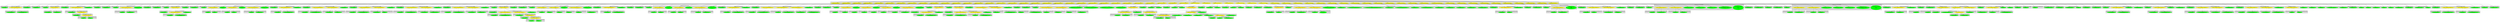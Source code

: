 digraph {

subgraph cluster0 {
 node [style=filled,color=white];
 style=filled;
 color=lightgrey;
 label = "CT_PROG";

"NT_EXPR_CALL_FUNCTION_1"
 [fillcolor = yellow]
"NT_EXPR_CALL_FUNCTION_6"
 [fillcolor = yellow]
"NT_EXPR_CALL_FUNCTION_9"
 [fillcolor = yellow]
"NT_EXPR_CALL_FUNCTION_14"
 [fillcolor = yellow]
"NT_EXPR_CALL_FUNCTION_24"
 [fillcolor = yellow]
"NT_EXPR_CALL_FUNCTION_27"
 [fillcolor = yellow]
"NT_EXPR_CALL_FUNCTION_33"
 [fillcolor = yellow]
"NT_EXPR_CALL_FUNCTION_36"
 [fillcolor = yellow]
"NT_EXPR_CALL_FUNCTION_44"
 [fillcolor = yellow]
"NT_EXPR_CALL_FUNCTION_47"
 [fillcolor = yellow]
"NT_EXPR_CALL_FUNCTION_61"
 [fillcolor = yellow]
"NT_EXPR_CALL_FUNCTION_67"
 [fillcolor = yellow]
"NT_EXPR_CALL_FUNCTION_76"
 [fillcolor = yellow]
"NT_EXPR_CALL_FUNCTION_85"
 [fillcolor = yellow]
"NT_EXPR_CALL_FUNCTION_94"
 [fillcolor = yellow]
"NT_EXPR_CALL_FUNCTION_103"
 [fillcolor = yellow]
"NT_EXPR_CALL_FUNCTION_118"
 [fillcolor = yellow]
"NT_EXPR_CALL_FUNCTION_121"
 [fillcolor = yellow]
"NT_EXPR_CALL_FUNCTION_134"
 [fillcolor = yellow]
"NT_EXPR_CALL_FUNCTION_140"
 [fillcolor = yellow]
"NT_EXPR_CALL_FUNCTION_143"
 [fillcolor = yellow]
"NT_EXPR_CALL_FUNCTION_157"
 [fillcolor = yellow]
"NT_EXPR_CALL_FUNCTION_163"
 [fillcolor = yellow]
"NT_EXPR_CALL_FUNCTION_175"
 [fillcolor = yellow]
"NT_EXPR_CALL_FUNCTION_178"
 [fillcolor = yellow]
"NT_EXPR_CALL_FUNCTION_196"
 [fillcolor = yellow]
"NT_EXPR_CALL_FUNCTION_204"
 [fillcolor = yellow]
"NT_EXPR_CALL_FUNCTION_215"
 [fillcolor = yellow]
"NT_EXPR_CALL_FUNCTION_224"
 [fillcolor = yellow]
"NT_EXPR_CALL_FUNCTION_227"
 [fillcolor = yellow]
"NT_EXPR_PARENTHESIS_239"
 [fillcolor = yellow]
"NT_EXPR_CALL_FUNCTION_245"
 [fillcolor = yellow]
"NT_EXPR_CALL_FUNCTION_249"
 [fillcolor = yellow]
"NT_EXPR_PARENTHESIS_253"
 [fillcolor = yellow]
"NT_EXPR_CALL_FUNCTION_272"
 [fillcolor = yellow]
"NT_EXPR_CALL_FUNCTION_276"
 [fillcolor = yellow]
"NT_EXPR_CALL_FUNCTION_280"
 [fillcolor = yellow]
"NT_EXPR_CALL_FUNCTION_283"
 [fillcolor = yellow]
"NT_EXPR_CALL_FUNCTION_288"
 [fillcolor = yellow]
"NT_EXPR_CALL_FUNCTION_309"
 [fillcolor = yellow]
"NT_EXPR_CALL_FUNCTION_315"
 [fillcolor = yellow]
"NT_EXPR_CALL_FUNCTION_318"
 [fillcolor = yellow]
"NT_EXPR_CALL_FUNCTION_324"
 [fillcolor = yellow]
"NT_EXPR_CALL_FUNCTION_333"
 [fillcolor = yellow]
"NT_EXPR_CALL_FUNCTION_336"
 [fillcolor = yellow]
"NT_EXPR_CALL_FUNCTION_349"
 [fillcolor = yellow]
"NT_EXPR_CALL_FUNCTION_352"
 [fillcolor = yellow]
"NT_EXPR_CALL_FUNCTION_355"
 [fillcolor = yellow]
"NT_EXPR_CALL_FUNCTION_368"
 [fillcolor = yellow]
"NT_EXPR_CALL_FUNCTION_374"
 [fillcolor = yellow]
"NT_EXPR_CALL_FUNCTION_377"
 [fillcolor = yellow]
"NT_EXPR_CALL_FUNCTION_390"
 [fillcolor = yellow]
"NT_EXPR_CALL_FUNCTION_397"
 [fillcolor = yellow]
"NT_EXPR_ASSIGNMENT_OPETATORS_400"
 [fillcolor = yellow]
"NT_EXPR_CALL_FUNCTION_403"
 [fillcolor = yellow]
"NT_EXPR_CALL_FUNCTION_407"
 [fillcolor = yellow]
"NT_EXPR_CALL_FUNCTION_410"
 [fillcolor = yellow]
"NT_EXPR_CALL_FUNCTION_417"
 [fillcolor = yellow]
"NT_EXPR_CALL_FUNCTION_424"
 [fillcolor = yellow]
"NT_EXPR_CALL_FUNCTION_433"
 [fillcolor = yellow]
"NT_EXPR_CALL_FUNCTION_442"
 [fillcolor = yellow]
"NT_EXPR_CALL_FUNCTION_458"
 [fillcolor = yellow]
"NT_EXPR_CALL_FUNCTION_462"
 [fillcolor = yellow]
"NT_EXPR_CALL_FUNCTION_471"
 [fillcolor = yellow]
}
"NT_PROG_0"->"NT_EXPR_CALL_FUNCTION_1"
subgraph cluster1 {
 node [style=filled,color=white];
 style=filled;
 color=lightgrey;
 label = "CT_EXPR_CALL_FUNCTION_ID";

"NT_ID_2< options >"
 [fillcolor = green]
}
subgraph cluster2 {
 node [style=filled,color=white];
 style=filled;
 color=lightgrey;
 label = "CT_EXPR_CALL_FUNCTION_PARAMS";

"NT_EXPR_ASSIGNMENT_OPETATORS_3"
 [fillcolor = yellow]
}
"NT_EXPR_CALL_FUNCTION_1"->"NT_ID_2< options >"
"NT_EXPR_CALL_FUNCTION_1"->"NT_EXPR_ASSIGNMENT_OPETATORS_3"
subgraph cluster3 {
 node [style=filled,color=white];
 style=filled;
 color=lightgrey;
 label = "CT_EXPR_ASSIGNMENT_OPETATORS_LEFT";

"NT_ID_4< stringsAsFactors >"
 [fillcolor = green]
}
subgraph cluster4 {
 node [style=filled,color=white];
 style=filled;
 color=lightgrey;
 label = "CT_EXPR_ASSIGNMENT_OPETATORS_RIGHT";

"NT_LITERALSPECIFIER_5< TRUE >"
 [fillcolor = green]
}
"NT_EXPR_ASSIGNMENT_OPETATORS_3"->"NT_ID_4< stringsAsFactors >"
"NT_EXPR_ASSIGNMENT_OPETATORS_3"->"NT_LITERALSPECIFIER_5< TRUE >"
"NT_PROG_0"->"NT_EXPR_CALL_FUNCTION_6"
subgraph cluster5 {
 node [style=filled,color=white];
 style=filled;
 color=lightgrey;
 label = "CT_EXPR_CALL_FUNCTION_ID";

"NT_ID_7< file.create >"
 [fillcolor = green]
}
subgraph cluster6 {
 node [style=filled,color=white];
 style=filled;
 color=lightgrey;
 label = "CT_EXPR_CALL_FUNCTION_PARAMS";

"NT_STRING_8<  foo1  >"
 [fillcolor = green]
}
"NT_EXPR_CALL_FUNCTION_6"->"NT_ID_7< file.create >"
"NT_EXPR_CALL_FUNCTION_6"->"NT_STRING_8<  foo1  >"
"NT_PROG_0"->"NT_EXPR_CALL_FUNCTION_9"
subgraph cluster7 {
 node [style=filled,color=white];
 style=filled;
 color=lightgrey;
 label = "CT_EXPR_CALL_FUNCTION_ID";

"NT_ID_10< try >"
 [fillcolor = green]
}
subgraph cluster8 {
 node [style=filled,color=white];
 style=filled;
 color=lightgrey;
 label = "CT_EXPR_CALL_FUNCTION_PARAMS";

"NT_EXPR_CALL_FUNCTION_11"
 [fillcolor = yellow]
}
"NT_EXPR_CALL_FUNCTION_9"->"NT_ID_10< try >"
"NT_EXPR_CALL_FUNCTION_9"->"NT_EXPR_CALL_FUNCTION_11"
subgraph cluster9 {
 node [style=filled,color=white];
 style=filled;
 color=lightgrey;
 label = "CT_EXPR_CALL_FUNCTION_ID";

"NT_ID_12< read.table >"
 [fillcolor = green]
}
subgraph cluster10 {
 node [style=filled,color=white];
 style=filled;
 color=lightgrey;
 label = "CT_EXPR_CALL_FUNCTION_PARAMS";

"NT_STRING_13<  foo1  >"
 [fillcolor = green]
}
"NT_EXPR_CALL_FUNCTION_11"->"NT_ID_12< read.table >"
"NT_EXPR_CALL_FUNCTION_11"->"NT_STRING_13<  foo1  >"
"NT_PROG_0"->"NT_EXPR_CALL_FUNCTION_14"
subgraph cluster11 {
 node [style=filled,color=white];
 style=filled;
 color=lightgrey;
 label = "CT_EXPR_CALL_FUNCTION_ID";

"NT_ID_15< read.table >"
 [fillcolor = green]
}
subgraph cluster12 {
 node [style=filled,color=white];
 style=filled;
 color=lightgrey;
 label = "CT_EXPR_CALL_FUNCTION_PARAMS";

"NT_STRING_16<  foo1  >"
 [fillcolor = green]
"NT_EXPR_ASSIGNMENT_OPETATORS_17"
 [fillcolor = yellow]
}
"NT_EXPR_CALL_FUNCTION_14"->"NT_ID_15< read.table >"
"NT_EXPR_CALL_FUNCTION_14"->"NT_STRING_16<  foo1  >"
"NT_EXPR_CALL_FUNCTION_14"->"NT_EXPR_ASSIGNMENT_OPETATORS_17"
subgraph cluster13 {
 node [style=filled,color=white];
 style=filled;
 color=lightgrey;
 label = "CT_EXPR_ASSIGNMENT_OPETATORS_LEFT";

"NT_ID_18< col.names >"
 [fillcolor = green]
}
subgraph cluster14 {
 node [style=filled,color=white];
 style=filled;
 color=lightgrey;
 label = "CT_EXPR_ASSIGNMENT_OPETATORS_RIGHT";

"NT_EXPR_INDEXING_BASIC_19"
 [fillcolor = yellow]
}
"NT_EXPR_ASSIGNMENT_OPETATORS_17"->"NT_ID_18< col.names >"
"NT_EXPR_ASSIGNMENT_OPETATORS_17"->"NT_EXPR_INDEXING_BASIC_19"
subgraph cluster15 {
 node [style=filled,color=white];
 style=filled;
 color=lightgrey;
 label = "CT_EXPR_INDEXING_BASIC_BASE";

"NT_ID_20< LETTERS >"
 [fillcolor = green]}
subgraph cluster16 {
 node [style=filled,color=white];
 style=filled;
 color=lightgrey;
 label = "CT_EXPR_INDEXING_BASIC_OFFSET";

"NT_EXPR_COLON_OPERATOR_21"
 [fillcolor = yellow]}
"NT_EXPR_INDEXING_BASIC_19"->"NT_ID_20< LETTERS >"
"NT_EXPR_INDEXING_BASIC_19"->"NT_EXPR_COLON_OPERATOR_21"
subgraph cluster17 {
 node [style=filled,color=white];
 style=filled;
 color=lightgrey;
 label = "CT_EXPR_COLON_OPERATOR_LEFT";

"NT_INT_22< 1 >"
 [fillcolor = green]
}
subgraph cluster18 {
 node [style=filled,color=white];
 style=filled;
 color=lightgrey;
 label = "CT_EXPR_COLON_OPERATOR_RIGHT";

"NT_INT_23< 4 >"
 [fillcolor = green]
}
"NT_EXPR_COLON_OPERATOR_21"->"NT_INT_22< 1 >"
"NT_EXPR_COLON_OPERATOR_21"->"NT_INT_23< 4 >"
"NT_PROG_0"->"NT_EXPR_CALL_FUNCTION_24"
subgraph cluster19 {
 node [style=filled,color=white];
 style=filled;
 color=lightgrey;
 label = "CT_EXPR_CALL_FUNCTION_ID";

"NT_ID_25< unlink >"
 [fillcolor = green]
}
subgraph cluster20 {
 node [style=filled,color=white];
 style=filled;
 color=lightgrey;
 label = "CT_EXPR_CALL_FUNCTION_PARAMS";

"NT_STRING_26<  foo1  >"
 [fillcolor = green]
}
"NT_EXPR_CALL_FUNCTION_24"->"NT_ID_25< unlink >"
"NT_EXPR_CALL_FUNCTION_24"->"NT_STRING_26<  foo1  >"
"NT_PROG_0"->"NT_EXPR_CALL_FUNCTION_27"
subgraph cluster21 {
 node [style=filled,color=white];
 style=filled;
 color=lightgrey;
 label = "CT_EXPR_CALL_FUNCTION_ID";

"NT_ID_28< cat >"
 [fillcolor = green]
}
subgraph cluster22 {
 node [style=filled,color=white];
 style=filled;
 color=lightgrey;
 label = "CT_EXPR_CALL_FUNCTION_PARAMS";

"NT_STRING_29<  head\n  >"
 [fillcolor = green]
"NT_EXPR_ASSIGNMENT_OPETATORS_30"
 [fillcolor = yellow]
}
"NT_EXPR_CALL_FUNCTION_27"->"NT_ID_28< cat >"
"NT_EXPR_CALL_FUNCTION_27"->"NT_STRING_29<  head\n  >"
"NT_EXPR_CALL_FUNCTION_27"->"NT_EXPR_ASSIGNMENT_OPETATORS_30"
subgraph cluster23 {
 node [style=filled,color=white];
 style=filled;
 color=lightgrey;
 label = "CT_EXPR_ASSIGNMENT_OPETATORS_LEFT";

"NT_ID_31< file >"
 [fillcolor = green]
}
subgraph cluster24 {
 node [style=filled,color=white];
 style=filled;
 color=lightgrey;
 label = "CT_EXPR_ASSIGNMENT_OPETATORS_RIGHT";

"NT_STRING_32<  foo2  >"
 [fillcolor = green]
}
"NT_EXPR_ASSIGNMENT_OPETATORS_30"->"NT_ID_31< file >"
"NT_EXPR_ASSIGNMENT_OPETATORS_30"->"NT_STRING_32<  foo2  >"
"NT_PROG_0"->"NT_EXPR_CALL_FUNCTION_33"
subgraph cluster25 {
 node [style=filled,color=white];
 style=filled;
 color=lightgrey;
 label = "CT_EXPR_CALL_FUNCTION_ID";

"NT_ID_34< read.table >"
 [fillcolor = green]
}
subgraph cluster26 {
 node [style=filled,color=white];
 style=filled;
 color=lightgrey;
 label = "CT_EXPR_CALL_FUNCTION_PARAMS";

"NT_STRING_35<  foo2  >"
 [fillcolor = green]
}
"NT_EXPR_CALL_FUNCTION_33"->"NT_ID_34< read.table >"
"NT_EXPR_CALL_FUNCTION_33"->"NT_STRING_35<  foo2  >"
"NT_PROG_0"->"NT_EXPR_CALL_FUNCTION_36"
subgraph cluster27 {
 node [style=filled,color=white];
 style=filled;
 color=lightgrey;
 label = "CT_EXPR_CALL_FUNCTION_ID";

"NT_ID_37< try >"
 [fillcolor = green]
}
subgraph cluster28 {
 node [style=filled,color=white];
 style=filled;
 color=lightgrey;
 label = "CT_EXPR_CALL_FUNCTION_PARAMS";

"NT_EXPR_CALL_FUNCTION_38"
 [fillcolor = yellow]
}
"NT_EXPR_CALL_FUNCTION_36"->"NT_ID_37< try >"
"NT_EXPR_CALL_FUNCTION_36"->"NT_EXPR_CALL_FUNCTION_38"
subgraph cluster29 {
 node [style=filled,color=white];
 style=filled;
 color=lightgrey;
 label = "CT_EXPR_CALL_FUNCTION_ID";

"NT_ID_39< read.table >"
 [fillcolor = green]
}
subgraph cluster30 {
 node [style=filled,color=white];
 style=filled;
 color=lightgrey;
 label = "CT_EXPR_CALL_FUNCTION_PARAMS";

"NT_STRING_40<  foo2  >"
 [fillcolor = green]
"NT_EXPR_ASSIGNMENT_OPETATORS_41"
 [fillcolor = yellow]
}
"NT_EXPR_CALL_FUNCTION_38"->"NT_ID_39< read.table >"
"NT_EXPR_CALL_FUNCTION_38"->"NT_STRING_40<  foo2  >"
"NT_EXPR_CALL_FUNCTION_38"->"NT_EXPR_ASSIGNMENT_OPETATORS_41"
subgraph cluster31 {
 node [style=filled,color=white];
 style=filled;
 color=lightgrey;
 label = "CT_EXPR_ASSIGNMENT_OPETATORS_LEFT";

"NT_ID_42< header >"
 [fillcolor = green]
}
subgraph cluster32 {
 node [style=filled,color=white];
 style=filled;
 color=lightgrey;
 label = "CT_EXPR_ASSIGNMENT_OPETATORS_RIGHT";

"NT_LITERALSPECIFIER_43< TRUE >"
 [fillcolor = green]
}
"NT_EXPR_ASSIGNMENT_OPETATORS_41"->"NT_ID_42< header >"
"NT_EXPR_ASSIGNMENT_OPETATORS_41"->"NT_LITERALSPECIFIER_43< TRUE >"
"NT_PROG_0"->"NT_EXPR_CALL_FUNCTION_44"
subgraph cluster33 {
 node [style=filled,color=white];
 style=filled;
 color=lightgrey;
 label = "CT_EXPR_CALL_FUNCTION_ID";

"NT_ID_45< unlink >"
 [fillcolor = green]
}
subgraph cluster34 {
 node [style=filled,color=white];
 style=filled;
 color=lightgrey;
 label = "CT_EXPR_CALL_FUNCTION_PARAMS";

"NT_STRING_46<  foo2  >"
 [fillcolor = green]
}
"NT_EXPR_CALL_FUNCTION_44"->"NT_ID_45< unlink >"
"NT_EXPR_CALL_FUNCTION_44"->"NT_STRING_46<  foo2  >"
"NT_PROG_0"->"NT_EXPR_CALL_FUNCTION_47"
subgraph cluster35 {
 node [style=filled,color=white];
 style=filled;
 color=lightgrey;
 label = "CT_EXPR_CALL_FUNCTION_ID";

"NT_ID_48< cat >"
 [fillcolor = green]
}
subgraph cluster36 {
 node [style=filled,color=white];
 style=filled;
 color=lightgrey;
 label = "CT_EXPR_CALL_FUNCTION_PARAMS";

"NT_STRING_49<  head\n  >"
 [fillcolor = green]
"NT_EXPR_COLON_OPERATOR_50"
 [fillcolor = yellow]
"NT_STRING_53<  \n  >"
 [fillcolor = green]
"NT_EXPR_COLON_OPERATOR_54"
 [fillcolor = yellow]
"NT_STRING_57<  \n  >"
 [fillcolor = green]
"NT_EXPR_ASSIGNMENT_OPETATORS_58"
 [fillcolor = yellow]
}
"NT_EXPR_CALL_FUNCTION_47"->"NT_ID_48< cat >"
"NT_EXPR_CALL_FUNCTION_47"->"NT_STRING_49<  head\n  >"
"NT_EXPR_CALL_FUNCTION_47"->"NT_EXPR_COLON_OPERATOR_50"
subgraph cluster37 {
 node [style=filled,color=white];
 style=filled;
 color=lightgrey;
 label = "CT_EXPR_COLON_OPERATOR_LEFT";

"NT_INT_51< 1 >"
 [fillcolor = green]
}
subgraph cluster38 {
 node [style=filled,color=white];
 style=filled;
 color=lightgrey;
 label = "CT_EXPR_COLON_OPERATOR_RIGHT";

"NT_INT_52< 2 >"
 [fillcolor = green]
}
"NT_EXPR_COLON_OPERATOR_50"->"NT_INT_51< 1 >"
"NT_EXPR_COLON_OPERATOR_50"->"NT_INT_52< 2 >"
"NT_EXPR_CALL_FUNCTION_47"->"NT_STRING_53<  \n  >"
"NT_EXPR_CALL_FUNCTION_47"->"NT_EXPR_COLON_OPERATOR_54"
subgraph cluster39 {
 node [style=filled,color=white];
 style=filled;
 color=lightgrey;
 label = "CT_EXPR_COLON_OPERATOR_LEFT";

"NT_INT_55< 3 >"
 [fillcolor = green]
}
subgraph cluster40 {
 node [style=filled,color=white];
 style=filled;
 color=lightgrey;
 label = "CT_EXPR_COLON_OPERATOR_RIGHT";

"NT_INT_56< 4 >"
 [fillcolor = green]
}
"NT_EXPR_COLON_OPERATOR_54"->"NT_INT_55< 3 >"
"NT_EXPR_COLON_OPERATOR_54"->"NT_INT_56< 4 >"
"NT_EXPR_CALL_FUNCTION_47"->"NT_STRING_57<  \n  >"
"NT_EXPR_CALL_FUNCTION_47"->"NT_EXPR_ASSIGNMENT_OPETATORS_58"
subgraph cluster41 {
 node [style=filled,color=white];
 style=filled;
 color=lightgrey;
 label = "CT_EXPR_ASSIGNMENT_OPETATORS_LEFT";

"NT_ID_59< file >"
 [fillcolor = green]
}
subgraph cluster42 {
 node [style=filled,color=white];
 style=filled;
 color=lightgrey;
 label = "CT_EXPR_ASSIGNMENT_OPETATORS_RIGHT";

"NT_STRING_60<  foo3  >"
 [fillcolor = green]
}
"NT_EXPR_ASSIGNMENT_OPETATORS_58"->"NT_ID_59< file >"
"NT_EXPR_ASSIGNMENT_OPETATORS_58"->"NT_STRING_60<  foo3  >"
"NT_PROG_0"->"NT_EXPR_CALL_FUNCTION_61"
subgraph cluster43 {
 node [style=filled,color=white];
 style=filled;
 color=lightgrey;
 label = "CT_EXPR_CALL_FUNCTION_ID";

"NT_ID_62< read.table >"
 [fillcolor = green]
}
subgraph cluster44 {
 node [style=filled,color=white];
 style=filled;
 color=lightgrey;
 label = "CT_EXPR_CALL_FUNCTION_PARAMS";

"NT_STRING_63<  foo3  >"
 [fillcolor = green]
"NT_EXPR_ASSIGNMENT_OPETATORS_64"
 [fillcolor = yellow]
}
"NT_EXPR_CALL_FUNCTION_61"->"NT_ID_62< read.table >"
"NT_EXPR_CALL_FUNCTION_61"->"NT_STRING_63<  foo3  >"
"NT_EXPR_CALL_FUNCTION_61"->"NT_EXPR_ASSIGNMENT_OPETATORS_64"
subgraph cluster45 {
 node [style=filled,color=white];
 style=filled;
 color=lightgrey;
 label = "CT_EXPR_ASSIGNMENT_OPETATORS_LEFT";

"NT_ID_65< header >"
 [fillcolor = green]
}
subgraph cluster46 {
 node [style=filled,color=white];
 style=filled;
 color=lightgrey;
 label = "CT_EXPR_ASSIGNMENT_OPETATORS_RIGHT";

"NT_LITERALSPECIFIER_66< TRUE >"
 [fillcolor = green]
}
"NT_EXPR_ASSIGNMENT_OPETATORS_64"->"NT_ID_65< header >"
"NT_EXPR_ASSIGNMENT_OPETATORS_64"->"NT_LITERALSPECIFIER_66< TRUE >"
"NT_PROG_0"->"NT_EXPR_CALL_FUNCTION_67"
subgraph cluster47 {
 node [style=filled,color=white];
 style=filled;
 color=lightgrey;
 label = "CT_EXPR_CALL_FUNCTION_ID";

"NT_ID_68< read.table >"
 [fillcolor = green]
}
subgraph cluster48 {
 node [style=filled,color=white];
 style=filled;
 color=lightgrey;
 label = "CT_EXPR_CALL_FUNCTION_PARAMS";

"NT_STRING_69<  foo3  >"
 [fillcolor = green]
"NT_EXPR_ASSIGNMENT_OPETATORS_70"
 [fillcolor = yellow]
"NT_EXPR_ASSIGNMENT_OPETATORS_73"
 [fillcolor = yellow]
}
"NT_EXPR_CALL_FUNCTION_67"->"NT_ID_68< read.table >"
"NT_EXPR_CALL_FUNCTION_67"->"NT_STRING_69<  foo3  >"
"NT_EXPR_CALL_FUNCTION_67"->"NT_EXPR_ASSIGNMENT_OPETATORS_70"
subgraph cluster49 {
 node [style=filled,color=white];
 style=filled;
 color=lightgrey;
 label = "CT_EXPR_ASSIGNMENT_OPETATORS_LEFT";

"NT_ID_71< header >"
 [fillcolor = green]
}
subgraph cluster50 {
 node [style=filled,color=white];
 style=filled;
 color=lightgrey;
 label = "CT_EXPR_ASSIGNMENT_OPETATORS_RIGHT";

"NT_LITERALSPECIFIER_72< TRUE >"
 [fillcolor = green]
}
"NT_EXPR_ASSIGNMENT_OPETATORS_70"->"NT_ID_71< header >"
"NT_EXPR_ASSIGNMENT_OPETATORS_70"->"NT_LITERALSPECIFIER_72< TRUE >"
"NT_EXPR_CALL_FUNCTION_67"->"NT_EXPR_ASSIGNMENT_OPETATORS_73"
subgraph cluster51 {
 node [style=filled,color=white];
 style=filled;
 color=lightgrey;
 label = "CT_EXPR_ASSIGNMENT_OPETATORS_LEFT";

"NT_ID_74< col.names >"
 [fillcolor = green]
}
subgraph cluster52 {
 node [style=filled,color=white];
 style=filled;
 color=lightgrey;
 label = "CT_EXPR_ASSIGNMENT_OPETATORS_RIGHT";

"NT_STRING_75<  V1  >"
 [fillcolor = green]
}
"NT_EXPR_ASSIGNMENT_OPETATORS_73"->"NT_ID_74< col.names >"
"NT_EXPR_ASSIGNMENT_OPETATORS_73"->"NT_STRING_75<  V1  >"
"NT_PROG_0"->"NT_EXPR_CALL_FUNCTION_76"
subgraph cluster53 {
 node [style=filled,color=white];
 style=filled;
 color=lightgrey;
 label = "CT_EXPR_CALL_FUNCTION_ID";

"NT_ID_77< read.table >"
 [fillcolor = green]
}
subgraph cluster54 {
 node [style=filled,color=white];
 style=filled;
 color=lightgrey;
 label = "CT_EXPR_CALL_FUNCTION_PARAMS";

"NT_STRING_78<  foo3  >"
 [fillcolor = green]
"NT_EXPR_ASSIGNMENT_OPETATORS_79"
 [fillcolor = yellow]
"NT_EXPR_ASSIGNMENT_OPETATORS_82"
 [fillcolor = yellow]
}
"NT_EXPR_CALL_FUNCTION_76"->"NT_ID_77< read.table >"
"NT_EXPR_CALL_FUNCTION_76"->"NT_STRING_78<  foo3  >"
"NT_EXPR_CALL_FUNCTION_76"->"NT_EXPR_ASSIGNMENT_OPETATORS_79"
subgraph cluster55 {
 node [style=filled,color=white];
 style=filled;
 color=lightgrey;
 label = "CT_EXPR_ASSIGNMENT_OPETATORS_LEFT";

"NT_ID_80< header >"
 [fillcolor = green]
}
subgraph cluster56 {
 node [style=filled,color=white];
 style=filled;
 color=lightgrey;
 label = "CT_EXPR_ASSIGNMENT_OPETATORS_RIGHT";

"NT_LITERALSPECIFIER_81< TRUE >"
 [fillcolor = green]
}
"NT_EXPR_ASSIGNMENT_OPETATORS_79"->"NT_ID_80< header >"
"NT_EXPR_ASSIGNMENT_OPETATORS_79"->"NT_LITERALSPECIFIER_81< TRUE >"
"NT_EXPR_CALL_FUNCTION_76"->"NT_EXPR_ASSIGNMENT_OPETATORS_82"
subgraph cluster57 {
 node [style=filled,color=white];
 style=filled;
 color=lightgrey;
 label = "CT_EXPR_ASSIGNMENT_OPETATORS_LEFT";

"NT_ID_83< row.names >"
 [fillcolor = green]
}
subgraph cluster58 {
 node [style=filled,color=white];
 style=filled;
 color=lightgrey;
 label = "CT_EXPR_ASSIGNMENT_OPETATORS_RIGHT";

"NT_INT_84< 1 >"
 [fillcolor = green]
}
"NT_EXPR_ASSIGNMENT_OPETATORS_82"->"NT_ID_83< row.names >"
"NT_EXPR_ASSIGNMENT_OPETATORS_82"->"NT_INT_84< 1 >"
"NT_PROG_0"->"NT_EXPR_CALL_FUNCTION_85"
subgraph cluster59 {
 node [style=filled,color=white];
 style=filled;
 color=lightgrey;
 label = "CT_EXPR_CALL_FUNCTION_ID";

"NT_ID_86< read.table >"
 [fillcolor = green]
}
subgraph cluster60 {
 node [style=filled,color=white];
 style=filled;
 color=lightgrey;
 label = "CT_EXPR_CALL_FUNCTION_PARAMS";

"NT_STRING_87<  foo3  >"
 [fillcolor = green]
"NT_EXPR_ASSIGNMENT_OPETATORS_88"
 [fillcolor = yellow]
"NT_EXPR_ASSIGNMENT_OPETATORS_91"
 [fillcolor = yellow]
}
"NT_EXPR_CALL_FUNCTION_85"->"NT_ID_86< read.table >"
"NT_EXPR_CALL_FUNCTION_85"->"NT_STRING_87<  foo3  >"
"NT_EXPR_CALL_FUNCTION_85"->"NT_EXPR_ASSIGNMENT_OPETATORS_88"
subgraph cluster61 {
 node [style=filled,color=white];
 style=filled;
 color=lightgrey;
 label = "CT_EXPR_ASSIGNMENT_OPETATORS_LEFT";

"NT_ID_89< header >"
 [fillcolor = green]
}
subgraph cluster62 {
 node [style=filled,color=white];
 style=filled;
 color=lightgrey;
 label = "CT_EXPR_ASSIGNMENT_OPETATORS_RIGHT";

"NT_LITERALSPECIFIER_90< TRUE >"
 [fillcolor = green]
}
"NT_EXPR_ASSIGNMENT_OPETATORS_88"->"NT_ID_89< header >"
"NT_EXPR_ASSIGNMENT_OPETATORS_88"->"NT_LITERALSPECIFIER_90< TRUE >"
"NT_EXPR_CALL_FUNCTION_85"->"NT_EXPR_ASSIGNMENT_OPETATORS_91"
subgraph cluster63 {
 node [style=filled,color=white];
 style=filled;
 color=lightgrey;
 label = "CT_EXPR_ASSIGNMENT_OPETATORS_LEFT";

"NT_ID_92< row.names >"
 [fillcolor = green]
}
subgraph cluster64 {
 node [style=filled,color=white];
 style=filled;
 color=lightgrey;
 label = "CT_EXPR_ASSIGNMENT_OPETATORS_RIGHT";

"NT_STRING_93<  row.names  >"
 [fillcolor = green]
}
"NT_EXPR_ASSIGNMENT_OPETATORS_91"->"NT_ID_92< row.names >"
"NT_EXPR_ASSIGNMENT_OPETATORS_91"->"NT_STRING_93<  row.names  >"
"NT_PROG_0"->"NT_EXPR_CALL_FUNCTION_94"
subgraph cluster65 {
 node [style=filled,color=white];
 style=filled;
 color=lightgrey;
 label = "CT_EXPR_CALL_FUNCTION_ID";

"NT_ID_95< read.table >"
 [fillcolor = green]
}
subgraph cluster66 {
 node [style=filled,color=white];
 style=filled;
 color=lightgrey;
 label = "CT_EXPR_CALL_FUNCTION_PARAMS";

"NT_STRING_96<  foo3  >"
 [fillcolor = green]
"NT_EXPR_ASSIGNMENT_OPETATORS_97"
 [fillcolor = yellow]
"NT_EXPR_ASSIGNMENT_OPETATORS_100"
 [fillcolor = yellow]
}
"NT_EXPR_CALL_FUNCTION_94"->"NT_ID_95< read.table >"
"NT_EXPR_CALL_FUNCTION_94"->"NT_STRING_96<  foo3  >"
"NT_EXPR_CALL_FUNCTION_94"->"NT_EXPR_ASSIGNMENT_OPETATORS_97"
subgraph cluster67 {
 node [style=filled,color=white];
 style=filled;
 color=lightgrey;
 label = "CT_EXPR_ASSIGNMENT_OPETATORS_LEFT";

"NT_ID_98< header >"
 [fillcolor = green]
}
subgraph cluster68 {
 node [style=filled,color=white];
 style=filled;
 color=lightgrey;
 label = "CT_EXPR_ASSIGNMENT_OPETATORS_RIGHT";

"NT_LITERALSPECIFIER_99< TRUE >"
 [fillcolor = green]
}
"NT_EXPR_ASSIGNMENT_OPETATORS_97"->"NT_ID_98< header >"
"NT_EXPR_ASSIGNMENT_OPETATORS_97"->"NT_LITERALSPECIFIER_99< TRUE >"
"NT_EXPR_CALL_FUNCTION_94"->"NT_EXPR_ASSIGNMENT_OPETATORS_100"
subgraph cluster69 {
 node [style=filled,color=white];
 style=filled;
 color=lightgrey;
 label = "CT_EXPR_ASSIGNMENT_OPETATORS_LEFT";

"NT_ID_101< row.names >"
 [fillcolor = green]
}
subgraph cluster70 {
 node [style=filled,color=white];
 style=filled;
 color=lightgrey;
 label = "CT_EXPR_ASSIGNMENT_OPETATORS_RIGHT";

"NT_STRING_102<  head  >"
 [fillcolor = green]
}
"NT_EXPR_ASSIGNMENT_OPETATORS_100"->"NT_ID_101< row.names >"
"NT_EXPR_ASSIGNMENT_OPETATORS_100"->"NT_STRING_102<  head  >"
"NT_PROG_0"->"NT_EXPR_CALL_FUNCTION_103"
subgraph cluster71 {
 node [style=filled,color=white];
 style=filled;
 color=lightgrey;
 label = "CT_EXPR_CALL_FUNCTION_ID";

"NT_ID_104< try >"
 [fillcolor = green]
}
subgraph cluster72 {
 node [style=filled,color=white];
 style=filled;
 color=lightgrey;
 label = "CT_EXPR_CALL_FUNCTION_PARAMS";

"NT_EXPR_CALL_FUNCTION_105"
 [fillcolor = yellow]
}
"NT_EXPR_CALL_FUNCTION_103"->"NT_ID_104< try >"
"NT_EXPR_CALL_FUNCTION_103"->"NT_EXPR_CALL_FUNCTION_105"
subgraph cluster73 {
 node [style=filled,color=white];
 style=filled;
 color=lightgrey;
 label = "CT_EXPR_CALL_FUNCTION_ID";

"NT_ID_106< read.table >"
 [fillcolor = green]
}
subgraph cluster74 {
 node [style=filled,color=white];
 style=filled;
 color=lightgrey;
 label = "CT_EXPR_CALL_FUNCTION_PARAMS";

"NT_STRING_107<  foo3  >"
 [fillcolor = green]
"NT_EXPR_ASSIGNMENT_OPETATORS_108"
 [fillcolor = yellow]
"NT_EXPR_ASSIGNMENT_OPETATORS_111"
 [fillcolor = yellow]
}
"NT_EXPR_CALL_FUNCTION_105"->"NT_ID_106< read.table >"
"NT_EXPR_CALL_FUNCTION_105"->"NT_STRING_107<  foo3  >"
"NT_EXPR_CALL_FUNCTION_105"->"NT_EXPR_ASSIGNMENT_OPETATORS_108"
subgraph cluster75 {
 node [style=filled,color=white];
 style=filled;
 color=lightgrey;
 label = "CT_EXPR_ASSIGNMENT_OPETATORS_LEFT";

"NT_ID_109< header >"
 [fillcolor = green]
}
subgraph cluster76 {
 node [style=filled,color=white];
 style=filled;
 color=lightgrey;
 label = "CT_EXPR_ASSIGNMENT_OPETATORS_RIGHT";

"NT_LITERALSPECIFIER_110< TRUE >"
 [fillcolor = green]
}
"NT_EXPR_ASSIGNMENT_OPETATORS_108"->"NT_ID_109< header >"
"NT_EXPR_ASSIGNMENT_OPETATORS_108"->"NT_LITERALSPECIFIER_110< TRUE >"
"NT_EXPR_CALL_FUNCTION_105"->"NT_EXPR_ASSIGNMENT_OPETATORS_111"
subgraph cluster77 {
 node [style=filled,color=white];
 style=filled;
 color=lightgrey;
 label = "CT_EXPR_ASSIGNMENT_OPETATORS_LEFT";

"NT_ID_112< col.names >"
 [fillcolor = green]
}
subgraph cluster78 {
 node [style=filled,color=white];
 style=filled;
 color=lightgrey;
 label = "CT_EXPR_ASSIGNMENT_OPETATORS_RIGHT";

"NT_EXPR_INDEXING_BASIC_113"
 [fillcolor = yellow]
}
"NT_EXPR_ASSIGNMENT_OPETATORS_111"->"NT_ID_112< col.names >"
"NT_EXPR_ASSIGNMENT_OPETATORS_111"->"NT_EXPR_INDEXING_BASIC_113"
subgraph cluster79 {
 node [style=filled,color=white];
 style=filled;
 color=lightgrey;
 label = "CT_EXPR_INDEXING_BASIC_BASE";

"NT_ID_114< letters >"
 [fillcolor = green]}
subgraph cluster80 {
 node [style=filled,color=white];
 style=filled;
 color=lightgrey;
 label = "CT_EXPR_INDEXING_BASIC_OFFSET";

"NT_EXPR_COLON_OPERATOR_115"
 [fillcolor = yellow]}
"NT_EXPR_INDEXING_BASIC_113"->"NT_ID_114< letters >"
"NT_EXPR_INDEXING_BASIC_113"->"NT_EXPR_COLON_OPERATOR_115"
subgraph cluster81 {
 node [style=filled,color=white];
 style=filled;
 color=lightgrey;
 label = "CT_EXPR_COLON_OPERATOR_LEFT";

"NT_INT_116< 1 >"
 [fillcolor = green]
}
subgraph cluster82 {
 node [style=filled,color=white];
 style=filled;
 color=lightgrey;
 label = "CT_EXPR_COLON_OPERATOR_RIGHT";

"NT_INT_117< 4 >"
 [fillcolor = green]
}
"NT_EXPR_COLON_OPERATOR_115"->"NT_INT_116< 1 >"
"NT_EXPR_COLON_OPERATOR_115"->"NT_INT_117< 4 >"
"NT_PROG_0"->"NT_EXPR_CALL_FUNCTION_118"
subgraph cluster83 {
 node [style=filled,color=white];
 style=filled;
 color=lightgrey;
 label = "CT_EXPR_CALL_FUNCTION_ID";

"NT_ID_119< unlink >"
 [fillcolor = green]
}
subgraph cluster84 {
 node [style=filled,color=white];
 style=filled;
 color=lightgrey;
 label = "CT_EXPR_CALL_FUNCTION_PARAMS";

"NT_STRING_120<  foo3  >"
 [fillcolor = green]
}
"NT_EXPR_CALL_FUNCTION_118"->"NT_ID_119< unlink >"
"NT_EXPR_CALL_FUNCTION_118"->"NT_STRING_120<  foo3  >"
"NT_PROG_0"->"NT_EXPR_CALL_FUNCTION_121"
subgraph cluster85 {
 node [style=filled,color=white];
 style=filled;
 color=lightgrey;
 label = "CT_EXPR_CALL_FUNCTION_ID";

"NT_ID_122< cat >"
 [fillcolor = green]
}
subgraph cluster86 {
 node [style=filled,color=white];
 style=filled;
 color=lightgrey;
 label = "CT_EXPR_CALL_FUNCTION_PARAMS";

"NT_STRING_123<  head\n  >"
 [fillcolor = green]
"NT_EXPR_COLON_OPERATOR_124"
 [fillcolor = yellow]
"NT_STRING_127<  \n  >"
 [fillcolor = green]
"NT_EXPR_COLON_OPERATOR_128"
 [fillcolor = yellow]
"NT_EXPR_ASSIGNMENT_OPETATORS_131"
 [fillcolor = yellow]
}
"NT_EXPR_CALL_FUNCTION_121"->"NT_ID_122< cat >"
"NT_EXPR_CALL_FUNCTION_121"->"NT_STRING_123<  head\n  >"
"NT_EXPR_CALL_FUNCTION_121"->"NT_EXPR_COLON_OPERATOR_124"
subgraph cluster87 {
 node [style=filled,color=white];
 style=filled;
 color=lightgrey;
 label = "CT_EXPR_COLON_OPERATOR_LEFT";

"NT_INT_125< 1 >"
 [fillcolor = green]
}
subgraph cluster88 {
 node [style=filled,color=white];
 style=filled;
 color=lightgrey;
 label = "CT_EXPR_COLON_OPERATOR_RIGHT";

"NT_INT_126< 2 >"
 [fillcolor = green]
}
"NT_EXPR_COLON_OPERATOR_124"->"NT_INT_125< 1 >"
"NT_EXPR_COLON_OPERATOR_124"->"NT_INT_126< 2 >"
"NT_EXPR_CALL_FUNCTION_121"->"NT_STRING_127<  \n  >"
"NT_EXPR_CALL_FUNCTION_121"->"NT_EXPR_COLON_OPERATOR_128"
subgraph cluster89 {
 node [style=filled,color=white];
 style=filled;
 color=lightgrey;
 label = "CT_EXPR_COLON_OPERATOR_LEFT";

"NT_INT_129< 3 >"
 [fillcolor = green]
}
subgraph cluster90 {
 node [style=filled,color=white];
 style=filled;
 color=lightgrey;
 label = "CT_EXPR_COLON_OPERATOR_RIGHT";

"NT_INT_130< 4 >"
 [fillcolor = green]
}
"NT_EXPR_COLON_OPERATOR_128"->"NT_INT_129< 3 >"
"NT_EXPR_COLON_OPERATOR_128"->"NT_INT_130< 4 >"
"NT_EXPR_CALL_FUNCTION_121"->"NT_EXPR_ASSIGNMENT_OPETATORS_131"
subgraph cluster91 {
 node [style=filled,color=white];
 style=filled;
 color=lightgrey;
 label = "CT_EXPR_ASSIGNMENT_OPETATORS_LEFT";

"NT_ID_132< file >"
 [fillcolor = green]
}
subgraph cluster92 {
 node [style=filled,color=white];
 style=filled;
 color=lightgrey;
 label = "CT_EXPR_ASSIGNMENT_OPETATORS_RIGHT";

"NT_STRING_133<  foo4  >"
 [fillcolor = green]
}
"NT_EXPR_ASSIGNMENT_OPETATORS_131"->"NT_ID_132< file >"
"NT_EXPR_ASSIGNMENT_OPETATORS_131"->"NT_STRING_133<  foo4  >"
"NT_PROG_0"->"NT_EXPR_CALL_FUNCTION_134"
subgraph cluster93 {
 node [style=filled,color=white];
 style=filled;
 color=lightgrey;
 label = "CT_EXPR_CALL_FUNCTION_ID";

"NT_ID_135< read.table >"
 [fillcolor = green]
}
subgraph cluster94 {
 node [style=filled,color=white];
 style=filled;
 color=lightgrey;
 label = "CT_EXPR_CALL_FUNCTION_PARAMS";

"NT_STRING_136<  foo4  >"
 [fillcolor = green]
"NT_EXPR_ASSIGNMENT_OPETATORS_137"
 [fillcolor = yellow]
}
"NT_EXPR_CALL_FUNCTION_134"->"NT_ID_135< read.table >"
"NT_EXPR_CALL_FUNCTION_134"->"NT_STRING_136<  foo4  >"
"NT_EXPR_CALL_FUNCTION_134"->"NT_EXPR_ASSIGNMENT_OPETATORS_137"
subgraph cluster95 {
 node [style=filled,color=white];
 style=filled;
 color=lightgrey;
 label = "CT_EXPR_ASSIGNMENT_OPETATORS_LEFT";

"NT_ID_138< header >"
 [fillcolor = green]
}
subgraph cluster96 {
 node [style=filled,color=white];
 style=filled;
 color=lightgrey;
 label = "CT_EXPR_ASSIGNMENT_OPETATORS_RIGHT";

"NT_LITERALSPECIFIER_139< TRUE >"
 [fillcolor = green]
}
"NT_EXPR_ASSIGNMENT_OPETATORS_137"->"NT_ID_138< header >"
"NT_EXPR_ASSIGNMENT_OPETATORS_137"->"NT_LITERALSPECIFIER_139< TRUE >"
"NT_PROG_0"->"NT_EXPR_CALL_FUNCTION_140"
subgraph cluster97 {
 node [style=filled,color=white];
 style=filled;
 color=lightgrey;
 label = "CT_EXPR_CALL_FUNCTION_ID";

"NT_ID_141< unlink >"
 [fillcolor = green]
}
subgraph cluster98 {
 node [style=filled,color=white];
 style=filled;
 color=lightgrey;
 label = "CT_EXPR_CALL_FUNCTION_PARAMS";

"NT_STRING_142<  foo4  >"
 [fillcolor = green]
}
"NT_EXPR_CALL_FUNCTION_140"->"NT_ID_141< unlink >"
"NT_EXPR_CALL_FUNCTION_140"->"NT_STRING_142<  foo4  >"
"NT_PROG_0"->"NT_EXPR_CALL_FUNCTION_143"
subgraph cluster99 {
 node [style=filled,color=white];
 style=filled;
 color=lightgrey;
 label = "CT_EXPR_CALL_FUNCTION_ID";

"NT_ID_144< cat >"
 [fillcolor = green]
}
subgraph cluster100 {
 node [style=filled,color=white];
 style=filled;
 color=lightgrey;
 label = "CT_EXPR_CALL_FUNCTION_PARAMS";

"NT_STRING_145<  head\n\n  >"
 [fillcolor = green]
"NT_EXPR_COLON_OPERATOR_146"
 [fillcolor = yellow]
"NT_STRING_149<  \n  >"
 [fillcolor = green]
"NT_EXPR_COLON_OPERATOR_150"
 [fillcolor = yellow]
"NT_STRING_153<  \n\n  >"
 [fillcolor = green]
"NT_EXPR_ASSIGNMENT_OPETATORS_154"
 [fillcolor = yellow]
}
"NT_EXPR_CALL_FUNCTION_143"->"NT_ID_144< cat >"
"NT_EXPR_CALL_FUNCTION_143"->"NT_STRING_145<  head\n\n  >"
"NT_EXPR_CALL_FUNCTION_143"->"NT_EXPR_COLON_OPERATOR_146"
subgraph cluster101 {
 node [style=filled,color=white];
 style=filled;
 color=lightgrey;
 label = "CT_EXPR_COLON_OPERATOR_LEFT";

"NT_INT_147< 1 >"
 [fillcolor = green]
}
subgraph cluster102 {
 node [style=filled,color=white];
 style=filled;
 color=lightgrey;
 label = "CT_EXPR_COLON_OPERATOR_RIGHT";

"NT_INT_148< 2 >"
 [fillcolor = green]
}
"NT_EXPR_COLON_OPERATOR_146"->"NT_INT_147< 1 >"
"NT_EXPR_COLON_OPERATOR_146"->"NT_INT_148< 2 >"
"NT_EXPR_CALL_FUNCTION_143"->"NT_STRING_149<  \n  >"
"NT_EXPR_CALL_FUNCTION_143"->"NT_EXPR_COLON_OPERATOR_150"
subgraph cluster103 {
 node [style=filled,color=white];
 style=filled;
 color=lightgrey;
 label = "CT_EXPR_COLON_OPERATOR_LEFT";

"NT_INT_151< 3 >"
 [fillcolor = green]
}
subgraph cluster104 {
 node [style=filled,color=white];
 style=filled;
 color=lightgrey;
 label = "CT_EXPR_COLON_OPERATOR_RIGHT";

"NT_INT_152< 4 >"
 [fillcolor = green]
}
"NT_EXPR_COLON_OPERATOR_150"->"NT_INT_151< 3 >"
"NT_EXPR_COLON_OPERATOR_150"->"NT_INT_152< 4 >"
"NT_EXPR_CALL_FUNCTION_143"->"NT_STRING_153<  \n\n  >"
"NT_EXPR_CALL_FUNCTION_143"->"NT_EXPR_ASSIGNMENT_OPETATORS_154"
subgraph cluster105 {
 node [style=filled,color=white];
 style=filled;
 color=lightgrey;
 label = "CT_EXPR_ASSIGNMENT_OPETATORS_LEFT";

"NT_ID_155< file >"
 [fillcolor = green]
}
subgraph cluster106 {
 node [style=filled,color=white];
 style=filled;
 color=lightgrey;
 label = "CT_EXPR_ASSIGNMENT_OPETATORS_RIGHT";

"NT_STRING_156<  foo5  >"
 [fillcolor = green]
}
"NT_EXPR_ASSIGNMENT_OPETATORS_154"->"NT_ID_155< file >"
"NT_EXPR_ASSIGNMENT_OPETATORS_154"->"NT_STRING_156<  foo5  >"
"NT_PROG_0"->"NT_EXPR_CALL_FUNCTION_157"
subgraph cluster107 {
 node [style=filled,color=white];
 style=filled;
 color=lightgrey;
 label = "CT_EXPR_CALL_FUNCTION_ID";

"NT_ID_158< read.table >"
 [fillcolor = green]
}
subgraph cluster108 {
 node [style=filled,color=white];
 style=filled;
 color=lightgrey;
 label = "CT_EXPR_CALL_FUNCTION_PARAMS";

"NT_STRING_159<  foo5  >"
 [fillcolor = green]
"NT_EXPR_ASSIGNMENT_OPETATORS_160"
 [fillcolor = yellow]
}
"NT_EXPR_CALL_FUNCTION_157"->"NT_ID_158< read.table >"
"NT_EXPR_CALL_FUNCTION_157"->"NT_STRING_159<  foo5  >"
"NT_EXPR_CALL_FUNCTION_157"->"NT_EXPR_ASSIGNMENT_OPETATORS_160"
subgraph cluster109 {
 node [style=filled,color=white];
 style=filled;
 color=lightgrey;
 label = "CT_EXPR_ASSIGNMENT_OPETATORS_LEFT";

"NT_ID_161< header >"
 [fillcolor = green]
}
subgraph cluster110 {
 node [style=filled,color=white];
 style=filled;
 color=lightgrey;
 label = "CT_EXPR_ASSIGNMENT_OPETATORS_RIGHT";

"NT_LITERALSPECIFIER_162< TRUE >"
 [fillcolor = green]
}
"NT_EXPR_ASSIGNMENT_OPETATORS_160"->"NT_ID_161< header >"
"NT_EXPR_ASSIGNMENT_OPETATORS_160"->"NT_LITERALSPECIFIER_162< TRUE >"
"NT_PROG_0"->"NT_EXPR_CALL_FUNCTION_163"
subgraph cluster111 {
 node [style=filled,color=white];
 style=filled;
 color=lightgrey;
 label = "CT_EXPR_CALL_FUNCTION_ID";

"NT_ID_164< read.table >"
 [fillcolor = green]
}
subgraph cluster112 {
 node [style=filled,color=white];
 style=filled;
 color=lightgrey;
 label = "CT_EXPR_CALL_FUNCTION_PARAMS";

"NT_STRING_165<  foo5  >"
 [fillcolor = green]
"NT_EXPR_ASSIGNMENT_OPETATORS_166"
 [fillcolor = yellow]
"NT_EXPR_ASSIGNMENT_OPETATORS_169"
 [fillcolor = yellow]
"NT_EXPR_ASSIGNMENT_OPETATORS_172"
 [fillcolor = yellow]
}
"NT_EXPR_CALL_FUNCTION_163"->"NT_ID_164< read.table >"
"NT_EXPR_CALL_FUNCTION_163"->"NT_STRING_165<  foo5  >"
"NT_EXPR_CALL_FUNCTION_163"->"NT_EXPR_ASSIGNMENT_OPETATORS_166"
subgraph cluster113 {
 node [style=filled,color=white];
 style=filled;
 color=lightgrey;
 label = "CT_EXPR_ASSIGNMENT_OPETATORS_LEFT";

"NT_ID_167< header >"
 [fillcolor = green]
}
subgraph cluster114 {
 node [style=filled,color=white];
 style=filled;
 color=lightgrey;
 label = "CT_EXPR_ASSIGNMENT_OPETATORS_RIGHT";

"NT_LITERALSPECIFIER_168< FALSE >"
 [fillcolor = green]
}
"NT_EXPR_ASSIGNMENT_OPETATORS_166"->"NT_ID_167< header >"
"NT_EXPR_ASSIGNMENT_OPETATORS_166"->"NT_LITERALSPECIFIER_168< FALSE >"
"NT_EXPR_CALL_FUNCTION_163"->"NT_EXPR_ASSIGNMENT_OPETATORS_169"
subgraph cluster115 {
 node [style=filled,color=white];
 style=filled;
 color=lightgrey;
 label = "CT_EXPR_ASSIGNMENT_OPETATORS_LEFT";

"NT_ID_170< fill >"
 [fillcolor = green]
}
subgraph cluster116 {
 node [style=filled,color=white];
 style=filled;
 color=lightgrey;
 label = "CT_EXPR_ASSIGNMENT_OPETATORS_RIGHT";

"NT_LITERALSPECIFIER_171< TRUE >"
 [fillcolor = green]
}
"NT_EXPR_ASSIGNMENT_OPETATORS_169"->"NT_ID_170< fill >"
"NT_EXPR_ASSIGNMENT_OPETATORS_169"->"NT_LITERALSPECIFIER_171< TRUE >"
"NT_EXPR_CALL_FUNCTION_163"->"NT_EXPR_ASSIGNMENT_OPETATORS_172"
subgraph cluster117 {
 node [style=filled,color=white];
 style=filled;
 color=lightgrey;
 label = "CT_EXPR_ASSIGNMENT_OPETATORS_LEFT";

"NT_ID_173< blank.lines.skip >"
 [fillcolor = green]
}
subgraph cluster118 {
 node [style=filled,color=white];
 style=filled;
 color=lightgrey;
 label = "CT_EXPR_ASSIGNMENT_OPETATORS_RIGHT";

"NT_LITERALSPECIFIER_174< FALSE >"
 [fillcolor = green]
}
"NT_EXPR_ASSIGNMENT_OPETATORS_172"->"NT_ID_173< blank.lines.skip >"
"NT_EXPR_ASSIGNMENT_OPETATORS_172"->"NT_LITERALSPECIFIER_174< FALSE >"
"NT_PROG_0"->"NT_EXPR_CALL_FUNCTION_175"
subgraph cluster119 {
 node [style=filled,color=white];
 style=filled;
 color=lightgrey;
 label = "CT_EXPR_CALL_FUNCTION_ID";

"NT_ID_176< unlink >"
 [fillcolor = green]
}
subgraph cluster120 {
 node [style=filled,color=white];
 style=filled;
 color=lightgrey;
 label = "CT_EXPR_CALL_FUNCTION_PARAMS";

"NT_STRING_177<  foo5  >"
 [fillcolor = green]
}
"NT_EXPR_CALL_FUNCTION_175"->"NT_ID_176< unlink >"
"NT_EXPR_CALL_FUNCTION_175"->"NT_STRING_177<  foo5  >"
"NT_PROG_0"->"NT_EXPR_CALL_FUNCTION_178"
subgraph cluster121 {
 node [style=filled,color=white];
 style=filled;
 color=lightgrey;
 label = "CT_EXPR_CALL_FUNCTION_ID";

"NT_ID_179< cat >"
 [fillcolor = green]
}
subgraph cluster122 {
 node [style=filled,color=white];
 style=filled;
 color=lightgrey;
 label = "CT_EXPR_CALL_FUNCTION_PARAMS";

"NT_STRING_180<  head\n  >"
 [fillcolor = green]
"NT_EXPR_COLON_OPERATOR_181"
 [fillcolor = yellow]
"NT_STRING_184<  \n  >"
 [fillcolor = green]
"NT_EXPR_COLON_OPERATOR_185"
 [fillcolor = yellow]
"NT_STRING_188<  \n  >"
 [fillcolor = green]
"NT_EXPR_COLON_OPERATOR_189"
 [fillcolor = yellow]
"NT_STRING_192<  \n  >"
 [fillcolor = green]
"NT_EXPR_ASSIGNMENT_OPETATORS_193"
 [fillcolor = yellow]
}
"NT_EXPR_CALL_FUNCTION_178"->"NT_ID_179< cat >"
"NT_EXPR_CALL_FUNCTION_178"->"NT_STRING_180<  head\n  >"
"NT_EXPR_CALL_FUNCTION_178"->"NT_EXPR_COLON_OPERATOR_181"
subgraph cluster123 {
 node [style=filled,color=white];
 style=filled;
 color=lightgrey;
 label = "CT_EXPR_COLON_OPERATOR_LEFT";

"NT_INT_182< 1 >"
 [fillcolor = green]
}
subgraph cluster124 {
 node [style=filled,color=white];
 style=filled;
 color=lightgrey;
 label = "CT_EXPR_COLON_OPERATOR_RIGHT";

"NT_INT_183< 2 >"
 [fillcolor = green]
}
"NT_EXPR_COLON_OPERATOR_181"->"NT_INT_182< 1 >"
"NT_EXPR_COLON_OPERATOR_181"->"NT_INT_183< 2 >"
"NT_EXPR_CALL_FUNCTION_178"->"NT_STRING_184<  \n  >"
"NT_EXPR_CALL_FUNCTION_178"->"NT_EXPR_COLON_OPERATOR_185"
subgraph cluster125 {
 node [style=filled,color=white];
 style=filled;
 color=lightgrey;
 label = "CT_EXPR_COLON_OPERATOR_LEFT";

"NT_INT_186< 3 >"
 [fillcolor = green]
}
subgraph cluster126 {
 node [style=filled,color=white];
 style=filled;
 color=lightgrey;
 label = "CT_EXPR_COLON_OPERATOR_RIGHT";

"NT_INT_187< 5 >"
 [fillcolor = green]
}
"NT_EXPR_COLON_OPERATOR_185"->"NT_INT_186< 3 >"
"NT_EXPR_COLON_OPERATOR_185"->"NT_INT_187< 5 >"
"NT_EXPR_CALL_FUNCTION_178"->"NT_STRING_188<  \n  >"
"NT_EXPR_CALL_FUNCTION_178"->"NT_EXPR_COLON_OPERATOR_189"
subgraph cluster127 {
 node [style=filled,color=white];
 style=filled;
 color=lightgrey;
 label = "CT_EXPR_COLON_OPERATOR_LEFT";

"NT_INT_190< 6 >"
 [fillcolor = green]
}
subgraph cluster128 {
 node [style=filled,color=white];
 style=filled;
 color=lightgrey;
 label = "CT_EXPR_COLON_OPERATOR_RIGHT";

"NT_INT_191< 9 >"
 [fillcolor = green]
}
"NT_EXPR_COLON_OPERATOR_189"->"NT_INT_190< 6 >"
"NT_EXPR_COLON_OPERATOR_189"->"NT_INT_191< 9 >"
"NT_EXPR_CALL_FUNCTION_178"->"NT_STRING_192<  \n  >"
"NT_EXPR_CALL_FUNCTION_178"->"NT_EXPR_ASSIGNMENT_OPETATORS_193"
subgraph cluster129 {
 node [style=filled,color=white];
 style=filled;
 color=lightgrey;
 label = "CT_EXPR_ASSIGNMENT_OPETATORS_LEFT";

"NT_ID_194< file >"
 [fillcolor = green]
}
subgraph cluster130 {
 node [style=filled,color=white];
 style=filled;
 color=lightgrey;
 label = "CT_EXPR_ASSIGNMENT_OPETATORS_RIGHT";

"NT_STRING_195<  foo6  >"
 [fillcolor = green]
}
"NT_EXPR_ASSIGNMENT_OPETATORS_193"->"NT_ID_194< file >"
"NT_EXPR_ASSIGNMENT_OPETATORS_193"->"NT_STRING_195<  foo6  >"
"NT_PROG_0"->"NT_EXPR_CALL_FUNCTION_196"
subgraph cluster131 {
 node [style=filled,color=white];
 style=filled;
 color=lightgrey;
 label = "CT_EXPR_CALL_FUNCTION_ID";

"NT_ID_197< try >"
 [fillcolor = green]
}
subgraph cluster132 {
 node [style=filled,color=white];
 style=filled;
 color=lightgrey;
 label = "CT_EXPR_CALL_FUNCTION_PARAMS";

"NT_EXPR_CALL_FUNCTION_198"
 [fillcolor = yellow]
}
"NT_EXPR_CALL_FUNCTION_196"->"NT_ID_197< try >"
"NT_EXPR_CALL_FUNCTION_196"->"NT_EXPR_CALL_FUNCTION_198"
subgraph cluster133 {
 node [style=filled,color=white];
 style=filled;
 color=lightgrey;
 label = "CT_EXPR_CALL_FUNCTION_ID";

"NT_ID_199< read.table >"
 [fillcolor = green]
}
subgraph cluster134 {
 node [style=filled,color=white];
 style=filled;
 color=lightgrey;
 label = "CT_EXPR_CALL_FUNCTION_PARAMS";

"NT_STRING_200<  foo6  >"
 [fillcolor = green]
"NT_EXPR_ASSIGNMENT_OPETATORS_201"
 [fillcolor = yellow]
}
"NT_EXPR_CALL_FUNCTION_198"->"NT_ID_199< read.table >"
"NT_EXPR_CALL_FUNCTION_198"->"NT_STRING_200<  foo6  >"
"NT_EXPR_CALL_FUNCTION_198"->"NT_EXPR_ASSIGNMENT_OPETATORS_201"
subgraph cluster135 {
 node [style=filled,color=white];
 style=filled;
 color=lightgrey;
 label = "CT_EXPR_ASSIGNMENT_OPETATORS_LEFT";

"NT_ID_202< header >"
 [fillcolor = green]
}
subgraph cluster136 {
 node [style=filled,color=white];
 style=filled;
 color=lightgrey;
 label = "CT_EXPR_ASSIGNMENT_OPETATORS_RIGHT";

"NT_LITERALSPECIFIER_203< TRUE >"
 [fillcolor = green]
}
"NT_EXPR_ASSIGNMENT_OPETATORS_201"->"NT_ID_202< header >"
"NT_EXPR_ASSIGNMENT_OPETATORS_201"->"NT_LITERALSPECIFIER_203< TRUE >"
"NT_PROG_0"->"NT_EXPR_CALL_FUNCTION_204"
subgraph cluster137 {
 node [style=filled,color=white];
 style=filled;
 color=lightgrey;
 label = "CT_EXPR_CALL_FUNCTION_ID";

"NT_ID_205< try >"
 [fillcolor = green]
}
subgraph cluster138 {
 node [style=filled,color=white];
 style=filled;
 color=lightgrey;
 label = "CT_EXPR_CALL_FUNCTION_PARAMS";

"NT_EXPR_CALL_FUNCTION_206"
 [fillcolor = yellow]
}
"NT_EXPR_CALL_FUNCTION_204"->"NT_ID_205< try >"
"NT_EXPR_CALL_FUNCTION_204"->"NT_EXPR_CALL_FUNCTION_206"
subgraph cluster139 {
 node [style=filled,color=white];
 style=filled;
 color=lightgrey;
 label = "CT_EXPR_CALL_FUNCTION_ID";

"NT_ID_207< read.table >"
 [fillcolor = green]
}
subgraph cluster140 {
 node [style=filled,color=white];
 style=filled;
 color=lightgrey;
 label = "CT_EXPR_CALL_FUNCTION_PARAMS";

"NT_STRING_208<  foo6  >"
 [fillcolor = green]
"NT_EXPR_ASSIGNMENT_OPETATORS_209"
 [fillcolor = yellow]
"NT_EXPR_ASSIGNMENT_OPETATORS_212"
 [fillcolor = yellow]
}
"NT_EXPR_CALL_FUNCTION_206"->"NT_ID_207< read.table >"
"NT_EXPR_CALL_FUNCTION_206"->"NT_STRING_208<  foo6  >"
"NT_EXPR_CALL_FUNCTION_206"->"NT_EXPR_ASSIGNMENT_OPETATORS_209"
subgraph cluster141 {
 node [style=filled,color=white];
 style=filled;
 color=lightgrey;
 label = "CT_EXPR_ASSIGNMENT_OPETATORS_LEFT";

"NT_ID_210< header >"
 [fillcolor = green]
}
subgraph cluster142 {
 node [style=filled,color=white];
 style=filled;
 color=lightgrey;
 label = "CT_EXPR_ASSIGNMENT_OPETATORS_RIGHT";

"NT_LITERALSPECIFIER_211< TRUE >"
 [fillcolor = green]
}
"NT_EXPR_ASSIGNMENT_OPETATORS_209"->"NT_ID_210< header >"
"NT_EXPR_ASSIGNMENT_OPETATORS_209"->"NT_LITERALSPECIFIER_211< TRUE >"
"NT_EXPR_CALL_FUNCTION_206"->"NT_EXPR_ASSIGNMENT_OPETATORS_212"
subgraph cluster143 {
 node [style=filled,color=white];
 style=filled;
 color=lightgrey;
 label = "CT_EXPR_ASSIGNMENT_OPETATORS_LEFT";

"NT_ID_213< fill >"
 [fillcolor = green]
}
subgraph cluster144 {
 node [style=filled,color=white];
 style=filled;
 color=lightgrey;
 label = "CT_EXPR_ASSIGNMENT_OPETATORS_RIGHT";

"NT_LITERALSPECIFIER_214< TRUE >"
 [fillcolor = green]
}
"NT_EXPR_ASSIGNMENT_OPETATORS_212"->"NT_ID_213< fill >"
"NT_EXPR_ASSIGNMENT_OPETATORS_212"->"NT_LITERALSPECIFIER_214< TRUE >"
"NT_PROG_0"->"NT_EXPR_CALL_FUNCTION_215"
subgraph cluster145 {
 node [style=filled,color=white];
 style=filled;
 color=lightgrey;
 label = "CT_EXPR_CALL_FUNCTION_ID";

"NT_ID_216< read.table >"
 [fillcolor = green]
}
subgraph cluster146 {
 node [style=filled,color=white];
 style=filled;
 color=lightgrey;
 label = "CT_EXPR_CALL_FUNCTION_PARAMS";

"NT_STRING_217<  foo6  >"
 [fillcolor = green]
"NT_EXPR_ASSIGNMENT_OPETATORS_218"
 [fillcolor = yellow]
"NT_EXPR_ASSIGNMENT_OPETATORS_221"
 [fillcolor = yellow]
}
"NT_EXPR_CALL_FUNCTION_215"->"NT_ID_216< read.table >"
"NT_EXPR_CALL_FUNCTION_215"->"NT_STRING_217<  foo6  >"
"NT_EXPR_CALL_FUNCTION_215"->"NT_EXPR_ASSIGNMENT_OPETATORS_218"
subgraph cluster147 {
 node [style=filled,color=white];
 style=filled;
 color=lightgrey;
 label = "CT_EXPR_ASSIGNMENT_OPETATORS_LEFT";

"NT_ID_219< header >"
 [fillcolor = green]
}
subgraph cluster148 {
 node [style=filled,color=white];
 style=filled;
 color=lightgrey;
 label = "CT_EXPR_ASSIGNMENT_OPETATORS_RIGHT";

"NT_LITERALSPECIFIER_220< FALSE >"
 [fillcolor = green]
}
"NT_EXPR_ASSIGNMENT_OPETATORS_218"->"NT_ID_219< header >"
"NT_EXPR_ASSIGNMENT_OPETATORS_218"->"NT_LITERALSPECIFIER_220< FALSE >"
"NT_EXPR_CALL_FUNCTION_215"->"NT_EXPR_ASSIGNMENT_OPETATORS_221"
subgraph cluster149 {
 node [style=filled,color=white];
 style=filled;
 color=lightgrey;
 label = "CT_EXPR_ASSIGNMENT_OPETATORS_LEFT";

"NT_ID_222< fill >"
 [fillcolor = green]
}
subgraph cluster150 {
 node [style=filled,color=white];
 style=filled;
 color=lightgrey;
 label = "CT_EXPR_ASSIGNMENT_OPETATORS_RIGHT";

"NT_LITERALSPECIFIER_223< TRUE >"
 [fillcolor = green]
}
"NT_EXPR_ASSIGNMENT_OPETATORS_221"->"NT_ID_222< fill >"
"NT_EXPR_ASSIGNMENT_OPETATORS_221"->"NT_LITERALSPECIFIER_223< TRUE >"
"NT_PROG_0"->"NT_EXPR_CALL_FUNCTION_224"
subgraph cluster151 {
 node [style=filled,color=white];
 style=filled;
 color=lightgrey;
 label = "CT_EXPR_CALL_FUNCTION_ID";

"NT_ID_225< unlink >"
 [fillcolor = green]
}
subgraph cluster152 {
 node [style=filled,color=white];
 style=filled;
 color=lightgrey;
 label = "CT_EXPR_CALL_FUNCTION_PARAMS";

"NT_STRING_226<  foo6  >"
 [fillcolor = green]
}
"NT_EXPR_CALL_FUNCTION_224"->"NT_ID_225< unlink >"
"NT_EXPR_CALL_FUNCTION_224"->"NT_STRING_226<  foo6  >"
"NT_PROG_0"->"NT_EXPR_CALL_FUNCTION_227"
subgraph cluster153 {
 node [style=filled,color=white];
 style=filled;
 color=lightgrey;
 label = "CT_EXPR_CALL_FUNCTION_ID";

"NT_ID_228< cat >"
 [fillcolor = green]
}
subgraph cluster154 {
 node [style=filled,color=white];
 style=filled;
 color=lightgrey;
 label = "CT_EXPR_CALL_FUNCTION_PARAMS";

"NT_STRING_229<  A B C D E F\n  >"
 [fillcolor = green]
"NT_STRING_230<  1 1 1.1 1.1+0i NA F abc\n  >"
 [fillcolor = green]
"NT_STRING_231<  2 NA NA NA NA NA NA\n  >"
 [fillcolor = green]
"NT_STRING_232<  3 1 2 3 NA TRUE def\n  >"
 [fillcolor = green]
"NT_EXPR_ASSIGNMENT_OPETATORS_233"
 [fillcolor = yellow]
"NT_EXPR_ASSIGNMENT_OPETATORS_236"
 [fillcolor = yellow]
}
"NT_EXPR_CALL_FUNCTION_227"->"NT_ID_228< cat >"
"NT_EXPR_CALL_FUNCTION_227"->"NT_STRING_229<  A B C D E F\n  >"
"NT_EXPR_CALL_FUNCTION_227"->"NT_STRING_230<  1 1 1.1 1.1+0i NA F abc\n  >"
"NT_EXPR_CALL_FUNCTION_227"->"NT_STRING_231<  2 NA NA NA NA NA NA\n  >"
"NT_EXPR_CALL_FUNCTION_227"->"NT_STRING_232<  3 1 2 3 NA TRUE def\n  >"
"NT_EXPR_CALL_FUNCTION_227"->"NT_EXPR_ASSIGNMENT_OPETATORS_233"
subgraph cluster155 {
 node [style=filled,color=white];
 style=filled;
 color=lightgrey;
 label = "CT_EXPR_ASSIGNMENT_OPETATORS_LEFT";

"NT_ID_234< sep >"
 [fillcolor = green]
}
subgraph cluster156 {
 node [style=filled,color=white];
 style=filled;
 color=lightgrey;
 label = "CT_EXPR_ASSIGNMENT_OPETATORS_RIGHT";

"NT_STRING_235<    >"
 [fillcolor = green]
}
"NT_EXPR_ASSIGNMENT_OPETATORS_233"->"NT_ID_234< sep >"
"NT_EXPR_ASSIGNMENT_OPETATORS_233"->"NT_STRING_235<    >"
"NT_EXPR_CALL_FUNCTION_227"->"NT_EXPR_ASSIGNMENT_OPETATORS_236"
subgraph cluster157 {
 node [style=filled,color=white];
 style=filled;
 color=lightgrey;
 label = "CT_EXPR_ASSIGNMENT_OPETATORS_LEFT";

"NT_ID_237< file >"
 [fillcolor = green]
}
subgraph cluster158 {
 node [style=filled,color=white];
 style=filled;
 color=lightgrey;
 label = "CT_EXPR_ASSIGNMENT_OPETATORS_RIGHT";

"NT_STRING_238<  foo7  >"
 [fillcolor = green]
}
"NT_EXPR_ASSIGNMENT_OPETATORS_236"->"NT_ID_237< file >"
"NT_EXPR_ASSIGNMENT_OPETATORS_236"->"NT_STRING_238<  foo7  >"
"NT_PROG_0"->"NT_EXPR_PARENTHESIS_239"
subgraph cluster159 {
 node [style=filled,color=white];
 style=filled;
 color=lightgrey;
 label = "CT_EXPR_PARENTHESIS";

"NT_EXPR_CALL_FUNCTION_240"
 [fillcolor = yellow]
}
"NT_EXPR_PARENTHESIS_239"->"NT_EXPR_CALL_FUNCTION_240"
subgraph cluster160 {
 node [style=filled,color=white];
 style=filled;
 color=lightgrey;
 label = "CT_EXPR_CALL_FUNCTION_ID";

"NT_EXPR_ASSIGNMENT_OPETATORS_241"
 [fillcolor = yellow]
}
subgraph cluster161 {
 node [style=filled,color=white];
 style=filled;
 color=lightgrey;
 label = "CT_EXPR_CALL_FUNCTION_PARAMS";

"NT_STRING_244<  foo7  >"
 [fillcolor = green]
}
"NT_EXPR_CALL_FUNCTION_240"->"NT_EXPR_ASSIGNMENT_OPETATORS_241"
subgraph cluster162 {
 node [style=filled,color=white];
 style=filled;
 color=lightgrey;
 label = "CT_EXPR_ASSIGNMENT_OPETATORS_LEFT";

"NT_ID_242< res >"
 [fillcolor = green]
}
subgraph cluster163 {
 node [style=filled,color=white];
 style=filled;
 color=lightgrey;
 label = "CT_EXPR_ASSIGNMENT_OPETATORS_RIGHT";

"NT_ID_243< read.table >"
 [fillcolor = green]
}
"NT_EXPR_ASSIGNMENT_OPETATORS_241"->"NT_ID_242< res >"
"NT_EXPR_ASSIGNMENT_OPETATORS_241"->"NT_ID_243< read.table >"
"NT_EXPR_CALL_FUNCTION_240"->"NT_STRING_244<  foo7  >"
"NT_PROG_0"->"NT_EXPR_CALL_FUNCTION_245"
subgraph cluster164 {
 node [style=filled,color=white];
 style=filled;
 color=lightgrey;
 label = "CT_EXPR_CALL_FUNCTION_ID";

"NT_ID_246< sapply >"
 [fillcolor = green]
}
subgraph cluster165 {
 node [style=filled,color=white];
 style=filled;
 color=lightgrey;
 label = "CT_EXPR_CALL_FUNCTION_PARAMS";

"NT_ID_247< res >"
 [fillcolor = green]
"NT_ID_248< typeof >"
 [fillcolor = green]
}
"NT_EXPR_CALL_FUNCTION_245"->"NT_ID_246< sapply >"
"NT_EXPR_CALL_FUNCTION_245"->"NT_ID_247< res >"
"NT_EXPR_CALL_FUNCTION_245"->"NT_ID_248< typeof >"
"NT_PROG_0"->"NT_EXPR_CALL_FUNCTION_249"
subgraph cluster166 {
 node [style=filled,color=white];
 style=filled;
 color=lightgrey;
 label = "CT_EXPR_CALL_FUNCTION_ID";

"NT_ID_250< sapply >"
 [fillcolor = green]
}
subgraph cluster167 {
 node [style=filled,color=white];
 style=filled;
 color=lightgrey;
 label = "CT_EXPR_CALL_FUNCTION_PARAMS";

"NT_ID_251< res >"
 [fillcolor = green]
"NT_ID_252< class >"
 [fillcolor = green]
}
"NT_EXPR_CALL_FUNCTION_249"->"NT_ID_250< sapply >"
"NT_EXPR_CALL_FUNCTION_249"->"NT_ID_251< res >"
"NT_EXPR_CALL_FUNCTION_249"->"NT_ID_252< class >"
"NT_PROG_0"->"NT_EXPR_PARENTHESIS_253"
subgraph cluster168 {
 node [style=filled,color=white];
 style=filled;
 color=lightgrey;
 label = "CT_EXPR_PARENTHESIS";

"NT_EXPR_CALL_FUNCTION_254"
 [fillcolor = yellow]
}
"NT_EXPR_PARENTHESIS_253"->"NT_EXPR_CALL_FUNCTION_254"
subgraph cluster169 {
 node [style=filled,color=white];
 style=filled;
 color=lightgrey;
 label = "CT_EXPR_CALL_FUNCTION_ID";

"NT_EXPR_ASSIGNMENT_OPETATORS_255"
 [fillcolor = yellow]
}
subgraph cluster170 {
 node [style=filled,color=white];
 style=filled;
 color=lightgrey;
 label = "CT_EXPR_CALL_FUNCTION_PARAMS";

"NT_STRING_258<  foo7  >"
 [fillcolor = green]
"NT_EXPR_CALL_FUNCTION_259"
 [fillcolor = yellow]
}
"NT_EXPR_CALL_FUNCTION_254"->"NT_EXPR_ASSIGNMENT_OPETATORS_255"
subgraph cluster171 {
 node [style=filled,color=white];
 style=filled;
 color=lightgrey;
 label = "CT_EXPR_ASSIGNMENT_OPETATORS_LEFT";

"NT_ID_256< res2 >"
 [fillcolor = green]
}
subgraph cluster172 {
 node [style=filled,color=white];
 style=filled;
 color=lightgrey;
 label = "CT_EXPR_ASSIGNMENT_OPETATORS_RIGHT";

"NT_ID_257< read.table >"
 [fillcolor = green]
}
"NT_EXPR_ASSIGNMENT_OPETATORS_255"->"NT_ID_256< res2 >"
"NT_EXPR_ASSIGNMENT_OPETATORS_255"->"NT_ID_257< read.table >"
"NT_EXPR_CALL_FUNCTION_254"->"NT_STRING_258<  foo7  >"
"NT_EXPR_CALL_FUNCTION_254"->"NT_EXPR_CALL_FUNCTION_259"
subgraph cluster173 {
 node [style=filled,color=white];
 style=filled;
 color=lightgrey;
 label = "CT_EXPR_CALL_FUNCTION_ID";

"NT_EXPR_ASSIGNMENT_OPETATORS_260"
 [fillcolor = yellow]
}
subgraph cluster174 {
 node [style=filled,color=white];
 style=filled;
 color=lightgrey;
 label = "CT_EXPR_CALL_FUNCTION_PARAMS";

"NT_STRING_263<  character  >"
 [fillcolor = green]
"NT_EXPR_CALL_FUNCTION_264"
 [fillcolor = yellow]
"NT_STRING_268<  complex  >"
 [fillcolor = green]
"NT_STRING_269<  integer  >"
 [fillcolor = green]
"NT_STRING_270<  logical  >"
 [fillcolor = green]
"NT_STRING_271<  character  >"
 [fillcolor = green]
}
"NT_EXPR_CALL_FUNCTION_259"->"NT_EXPR_ASSIGNMENT_OPETATORS_260"
subgraph cluster175 {
 node [style=filled,color=white];
 style=filled;
 color=lightgrey;
 label = "CT_EXPR_ASSIGNMENT_OPETATORS_LEFT";

"NT_ID_261< colClasses >"
 [fillcolor = green]
}
subgraph cluster176 {
 node [style=filled,color=white];
 style=filled;
 color=lightgrey;
 label = "CT_EXPR_ASSIGNMENT_OPETATORS_RIGHT";

"NT_ID_262< c >"
 [fillcolor = green]
}
"NT_EXPR_ASSIGNMENT_OPETATORS_260"->"NT_ID_261< colClasses >"
"NT_EXPR_ASSIGNMENT_OPETATORS_260"->"NT_ID_262< c >"
"NT_EXPR_CALL_FUNCTION_259"->"NT_STRING_263<  character  >"
"NT_EXPR_CALL_FUNCTION_259"->"NT_EXPR_CALL_FUNCTION_264"
subgraph cluster177 {
 node [style=filled,color=white];
 style=filled;
 color=lightgrey;
 label = "CT_EXPR_CALL_FUNCTION_ID";

"NT_ID_265< rep >"
 [fillcolor = green]
}
subgraph cluster178 {
 node [style=filled,color=white];
 style=filled;
 color=lightgrey;
 label = "CT_EXPR_CALL_FUNCTION_PARAMS";

"NT_STRING_266<  numeric  >"
 [fillcolor = green]
"NT_INT_267< 2 >"
 [fillcolor = green]
}
"NT_EXPR_CALL_FUNCTION_264"->"NT_ID_265< rep >"
"NT_EXPR_CALL_FUNCTION_264"->"NT_STRING_266<  numeric  >"
"NT_EXPR_CALL_FUNCTION_264"->"NT_INT_267< 2 >"
"NT_EXPR_CALL_FUNCTION_259"->"NT_STRING_268<  complex  >"
"NT_EXPR_CALL_FUNCTION_259"->"NT_STRING_269<  integer  >"
"NT_EXPR_CALL_FUNCTION_259"->"NT_STRING_270<  logical  >"
"NT_EXPR_CALL_FUNCTION_259"->"NT_STRING_271<  character  >"
"NT_PROG_0"->"NT_EXPR_CALL_FUNCTION_272"
subgraph cluster179 {
 node [style=filled,color=white];
 style=filled;
 color=lightgrey;
 label = "CT_EXPR_CALL_FUNCTION_ID";

"NT_ID_273< sapply >"
 [fillcolor = green]
}
subgraph cluster180 {
 node [style=filled,color=white];
 style=filled;
 color=lightgrey;
 label = "CT_EXPR_CALL_FUNCTION_PARAMS";

"NT_ID_274< res2 >"
 [fillcolor = green]
"NT_ID_275< typeof >"
 [fillcolor = green]
}
"NT_EXPR_CALL_FUNCTION_272"->"NT_ID_273< sapply >"
"NT_EXPR_CALL_FUNCTION_272"->"NT_ID_274< res2 >"
"NT_EXPR_CALL_FUNCTION_272"->"NT_ID_275< typeof >"
"NT_PROG_0"->"NT_EXPR_CALL_FUNCTION_276"
subgraph cluster181 {
 node [style=filled,color=white];
 style=filled;
 color=lightgrey;
 label = "CT_EXPR_CALL_FUNCTION_ID";

"NT_ID_277< sapply >"
 [fillcolor = green]
}
subgraph cluster182 {
 node [style=filled,color=white];
 style=filled;
 color=lightgrey;
 label = "CT_EXPR_CALL_FUNCTION_PARAMS";

"NT_ID_278< res2 >"
 [fillcolor = green]
"NT_ID_279< class >"
 [fillcolor = green]
}
"NT_EXPR_CALL_FUNCTION_276"->"NT_ID_277< sapply >"
"NT_EXPR_CALL_FUNCTION_276"->"NT_ID_278< res2 >"
"NT_EXPR_CALL_FUNCTION_276"->"NT_ID_279< class >"
"NT_PROG_0"->"NT_EXPR_CALL_FUNCTION_280"
subgraph cluster183 {
 node [style=filled,color=white];
 style=filled;
 color=lightgrey;
 label = "CT_EXPR_CALL_FUNCTION_ID";

"NT_ID_281< unlink >"
 [fillcolor = green]
}
subgraph cluster184 {
 node [style=filled,color=white];
 style=filled;
 color=lightgrey;
 label = "CT_EXPR_CALL_FUNCTION_PARAMS";

"NT_STRING_282<  foo7  >"
 [fillcolor = green]
}
"NT_EXPR_CALL_FUNCTION_280"->"NT_ID_281< unlink >"
"NT_EXPR_CALL_FUNCTION_280"->"NT_STRING_282<  foo7  >"
"NT_PROG_0"->"NT_EXPR_CALL_FUNCTION_283"
subgraph cluster185 {
 node [style=filled,color=white];
 style=filled;
 color=lightgrey;
 label = "CT_EXPR_CALL_FUNCTION_ID";

"NT_ID_284< type.convert >"
 [fillcolor = green]
}
subgraph cluster186 {
 node [style=filled,color=white];
 style=filled;
 color=lightgrey;
 label = "CT_EXPR_CALL_FUNCTION_PARAMS";

"NT_EXPR_CALL_FUNCTION_285"
 [fillcolor = yellow]
}
"NT_EXPR_CALL_FUNCTION_283"->"NT_ID_284< type.convert >"
"NT_EXPR_CALL_FUNCTION_283"->"NT_EXPR_CALL_FUNCTION_285"
subgraph cluster187 {
 node [style=filled,color=white];
 style=filled;
 color=lightgrey;
 label = "CT_EXPR_CALL_FUNCTION_ID";

"NT_ID_286< character >"
 [fillcolor = green]
}
subgraph cluster188 {
 node [style=filled,color=white];
 style=filled;
 color=lightgrey;
 label = "CT_EXPR_CALL_FUNCTION_PARAMS";

"NT_INT_287< 0 >"
 [fillcolor = green]
}
"NT_EXPR_CALL_FUNCTION_285"->"NT_ID_286< character >"
"NT_EXPR_CALL_FUNCTION_285"->"NT_INT_287< 0 >"
"NT_PROG_0"->"NT_EXPR_CALL_FUNCTION_288"
subgraph cluster189 {
 node [style=filled,color=white];
 style=filled;
 color=lightgrey;
 label = "CT_EXPR_CALL_FUNCTION_ID";

"NT_ID_289< cat >"
 [fillcolor = green]
}
subgraph cluster190 {
 node [style=filled,color=white];
 style=filled;
 color=lightgrey;
 label = "CT_EXPR_CALL_FUNCTION_PARAMS";

"NT_STRING_290<  # a test file  >"
 [fillcolor = green]
"NT_STRING_291<  # line 2  >"
 [fillcolor = green]
"NT_STRING_292<  # line 3  >"
 [fillcolor = green]
"NT_STRING_293<  # line 4  >"
 [fillcolor = green]
"NT_STRING_294<  # line 5  >"
 [fillcolor = green]
"NT_STRING_295<  ## now the header  >"
 [fillcolor = green]
"NT_STRING_296<   a b c  >"
 [fillcolor = green]
"NT_STRING_297<  # some more comments  >"
 [fillcolor = green]
"NT_STRING_298<  1 2 3  >"
 [fillcolor = green]
"NT_STRING_299<  4 5 6# this is the second data row of the file  >"
 [fillcolor = green]
"NT_STRING_300<    # some more comments  >"
 [fillcolor = green]
"NT_STRING_301<  7 8 9  >"
 [fillcolor = green]
"NT_STRING_302<  # trailing comment\n  >"
 [fillcolor = green]
"NT_EXPR_ASSIGNMENT_OPETATORS_303"
 [fillcolor = yellow]
"NT_EXPR_ASSIGNMENT_OPETATORS_306"
 [fillcolor = yellow]
}
"NT_EXPR_CALL_FUNCTION_288"->"NT_ID_289< cat >"
"NT_EXPR_CALL_FUNCTION_288"->"NT_STRING_290<  # a test file  >"
"NT_EXPR_CALL_FUNCTION_288"->"NT_STRING_291<  # line 2  >"
"NT_EXPR_CALL_FUNCTION_288"->"NT_STRING_292<  # line 3  >"
"NT_EXPR_CALL_FUNCTION_288"->"NT_STRING_293<  # line 4  >"
"NT_EXPR_CALL_FUNCTION_288"->"NT_STRING_294<  # line 5  >"
"NT_EXPR_CALL_FUNCTION_288"->"NT_STRING_295<  ## now the header  >"
"NT_EXPR_CALL_FUNCTION_288"->"NT_STRING_296<   a b c  >"
"NT_EXPR_CALL_FUNCTION_288"->"NT_STRING_297<  # some more comments  >"
"NT_EXPR_CALL_FUNCTION_288"->"NT_STRING_298<  1 2 3  >"
"NT_EXPR_CALL_FUNCTION_288"->"NT_STRING_299<  4 5 6# this is the second data row of the file  >"
"NT_EXPR_CALL_FUNCTION_288"->"NT_STRING_300<    # some more comments  >"
"NT_EXPR_CALL_FUNCTION_288"->"NT_STRING_301<  7 8 9  >"
"NT_EXPR_CALL_FUNCTION_288"->"NT_STRING_302<  # trailing comment\n  >"
"NT_EXPR_CALL_FUNCTION_288"->"NT_EXPR_ASSIGNMENT_OPETATORS_303"
subgraph cluster191 {
 node [style=filled,color=white];
 style=filled;
 color=lightgrey;
 label = "CT_EXPR_ASSIGNMENT_OPETATORS_LEFT";

"NT_ID_304< file >"
 [fillcolor = green]
}
subgraph cluster192 {
 node [style=filled,color=white];
 style=filled;
 color=lightgrey;
 label = "CT_EXPR_ASSIGNMENT_OPETATORS_RIGHT";

"NT_STRING_305<  ex.data  >"
 [fillcolor = green]
}
"NT_EXPR_ASSIGNMENT_OPETATORS_303"->"NT_ID_304< file >"
"NT_EXPR_ASSIGNMENT_OPETATORS_303"->"NT_STRING_305<  ex.data  >"
"NT_EXPR_CALL_FUNCTION_288"->"NT_EXPR_ASSIGNMENT_OPETATORS_306"
subgraph cluster193 {
 node [style=filled,color=white];
 style=filled;
 color=lightgrey;
 label = "CT_EXPR_ASSIGNMENT_OPETATORS_LEFT";

"NT_ID_307< sep >"
 [fillcolor = green]
}
subgraph cluster194 {
 node [style=filled,color=white];
 style=filled;
 color=lightgrey;
 label = "CT_EXPR_ASSIGNMENT_OPETATORS_RIGHT";

"NT_STRING_308<  \n  >"
 [fillcolor = green]
}
"NT_EXPR_ASSIGNMENT_OPETATORS_306"->"NT_ID_307< sep >"
"NT_EXPR_ASSIGNMENT_OPETATORS_306"->"NT_STRING_308<  \n  >"
"NT_PROG_0"->"NT_EXPR_CALL_FUNCTION_309"
subgraph cluster195 {
 node [style=filled,color=white];
 style=filled;
 color=lightgrey;
 label = "CT_EXPR_CALL_FUNCTION_ID";

"NT_ID_310< read.table >"
 [fillcolor = green]
}
subgraph cluster196 {
 node [style=filled,color=white];
 style=filled;
 color=lightgrey;
 label = "CT_EXPR_CALL_FUNCTION_PARAMS";

"NT_STRING_311<  ex.data  >"
 [fillcolor = green]
"NT_EXPR_ASSIGNMENT_OPETATORS_312"
 [fillcolor = yellow]
}
"NT_EXPR_CALL_FUNCTION_309"->"NT_ID_310< read.table >"
"NT_EXPR_CALL_FUNCTION_309"->"NT_STRING_311<  ex.data  >"
"NT_EXPR_CALL_FUNCTION_309"->"NT_EXPR_ASSIGNMENT_OPETATORS_312"
subgraph cluster197 {
 node [style=filled,color=white];
 style=filled;
 color=lightgrey;
 label = "CT_EXPR_ASSIGNMENT_OPETATORS_LEFT";

"NT_ID_313< header >"
 [fillcolor = green]
}
subgraph cluster198 {
 node [style=filled,color=white];
 style=filled;
 color=lightgrey;
 label = "CT_EXPR_ASSIGNMENT_OPETATORS_RIGHT";

"NT_ID_314< T >"
 [fillcolor = green]
}
"NT_EXPR_ASSIGNMENT_OPETATORS_312"->"NT_ID_313< header >"
"NT_EXPR_ASSIGNMENT_OPETATORS_312"->"NT_ID_314< T >"
"NT_PROG_0"->"NT_EXPR_CALL_FUNCTION_315"
subgraph cluster199 {
 node [style=filled,color=white];
 style=filled;
 color=lightgrey;
 label = "CT_EXPR_CALL_FUNCTION_ID";

"NT_ID_316< unlink >"
 [fillcolor = green]
}
subgraph cluster200 {
 node [style=filled,color=white];
 style=filled;
 color=lightgrey;
 label = "CT_EXPR_CALL_FUNCTION_PARAMS";

"NT_STRING_317<  ex.data  >"
 [fillcolor = green]
}
"NT_EXPR_CALL_FUNCTION_315"->"NT_ID_316< unlink >"
"NT_EXPR_CALL_FUNCTION_315"->"NT_STRING_317<  ex.data  >"
"NT_PROG_0"->"NT_EXPR_CALL_FUNCTION_318"
subgraph cluster201 {
 node [style=filled,color=white];
 style=filled;
 color=lightgrey;
 label = "CT_EXPR_CALL_FUNCTION_ID";

"NT_ID_319< cat >"
 [fillcolor = green]
}
subgraph cluster202 {
 node [style=filled,color=white];
 style=filled;
 color=lightgrey;
 label = "CT_EXPR_CALL_FUNCTION_PARAMS";

"NT_STRING_320<  x1\tx#2\tx3\n1\t2\t2\n2\t3\t3\n  >"
 [fillcolor = green]
"NT_EXPR_ASSIGNMENT_OPETATORS_321"
 [fillcolor = yellow]
}
"NT_EXPR_CALL_FUNCTION_318"->"NT_ID_319< cat >"
"NT_EXPR_CALL_FUNCTION_318"->"NT_STRING_320<  x1\tx#2\tx3\n1\t2\t2\n2\t3\t3\n  >"
"NT_EXPR_CALL_FUNCTION_318"->"NT_EXPR_ASSIGNMENT_OPETATORS_321"
subgraph cluster203 {
 node [style=filled,color=white];
 style=filled;
 color=lightgrey;
 label = "CT_EXPR_ASSIGNMENT_OPETATORS_LEFT";

"NT_ID_322< file >"
 [fillcolor = green]
}
subgraph cluster204 {
 node [style=filled,color=white];
 style=filled;
 color=lightgrey;
 label = "CT_EXPR_ASSIGNMENT_OPETATORS_RIGHT";

"NT_STRING_323<  test.dat  >"
 [fillcolor = green]
}
"NT_EXPR_ASSIGNMENT_OPETATORS_321"->"NT_ID_322< file >"
"NT_EXPR_ASSIGNMENT_OPETATORS_321"->"NT_STRING_323<  test.dat  >"
"NT_PROG_0"->"NT_EXPR_CALL_FUNCTION_324"
subgraph cluster205 {
 node [style=filled,color=white];
 style=filled;
 color=lightgrey;
 label = "CT_EXPR_CALL_FUNCTION_ID";

"NT_ID_325< read.table >"
 [fillcolor = green]
}
subgraph cluster206 {
 node [style=filled,color=white];
 style=filled;
 color=lightgrey;
 label = "CT_EXPR_CALL_FUNCTION_PARAMS";

"NT_STRING_326<  test.dat  >"
 [fillcolor = green]
"NT_EXPR_ASSIGNMENT_OPETATORS_327"
 [fillcolor = yellow]
"NT_EXPR_ASSIGNMENT_OPETATORS_330"
 [fillcolor = yellow]
}
"NT_EXPR_CALL_FUNCTION_324"->"NT_ID_325< read.table >"
"NT_EXPR_CALL_FUNCTION_324"->"NT_STRING_326<  test.dat  >"
"NT_EXPR_CALL_FUNCTION_324"->"NT_EXPR_ASSIGNMENT_OPETATORS_327"
subgraph cluster207 {
 node [style=filled,color=white];
 style=filled;
 color=lightgrey;
 label = "CT_EXPR_ASSIGNMENT_OPETATORS_LEFT";

"NT_ID_328< header >"
 [fillcolor = green]
}
subgraph cluster208 {
 node [style=filled,color=white];
 style=filled;
 color=lightgrey;
 label = "CT_EXPR_ASSIGNMENT_OPETATORS_RIGHT";

"NT_ID_329< T >"
 [fillcolor = green]
}
"NT_EXPR_ASSIGNMENT_OPETATORS_327"->"NT_ID_328< header >"
"NT_EXPR_ASSIGNMENT_OPETATORS_327"->"NT_ID_329< T >"
"NT_EXPR_CALL_FUNCTION_324"->"NT_EXPR_ASSIGNMENT_OPETATORS_330"
subgraph cluster209 {
 node [style=filled,color=white];
 style=filled;
 color=lightgrey;
 label = "CT_EXPR_ASSIGNMENT_OPETATORS_LEFT";

"NT_ID_331< comment.char >"
 [fillcolor = green]
}
subgraph cluster210 {
 node [style=filled,color=white];
 style=filled;
 color=lightgrey;
 label = "CT_EXPR_ASSIGNMENT_OPETATORS_RIGHT";

"NT_STRING_332<    >"
 [fillcolor = green]
}
"NT_EXPR_ASSIGNMENT_OPETATORS_330"->"NT_ID_331< comment.char >"
"NT_EXPR_ASSIGNMENT_OPETATORS_330"->"NT_STRING_332<    >"
"NT_PROG_0"->"NT_EXPR_CALL_FUNCTION_333"
subgraph cluster211 {
 node [style=filled,color=white];
 style=filled;
 color=lightgrey;
 label = "CT_EXPR_CALL_FUNCTION_ID";

"NT_ID_334< unlink >"
 [fillcolor = green]
}
subgraph cluster212 {
 node [style=filled,color=white];
 style=filled;
 color=lightgrey;
 label = "CT_EXPR_CALL_FUNCTION_PARAMS";

"NT_STRING_335<  test.dat  >"
 [fillcolor = green]
}
"NT_EXPR_CALL_FUNCTION_333"->"NT_ID_334< unlink >"
"NT_EXPR_CALL_FUNCTION_333"->"NT_STRING_335<  test.dat  >"
"NT_PROG_0"->"NT_EXPR_CALL_FUNCTION_336"
subgraph cluster213 {
 node [style=filled,color=white];
 style=filled;
 color=lightgrey;
 label = "CT_EXPR_CALL_FUNCTION_ID";

"NT_ID_337< cat >"
 [fillcolor = green]
}
subgraph cluster214 {
 node [style=filled,color=white];
 style=filled;
 color=lightgrey;
 label = "CT_EXPR_CALL_FUNCTION_PARAMS";

"NT_STRING_338< '#comment\n\n#another\n#\n#\n' >"
 [fillcolor = green]
"NT_STRING_339< 'C1\tC2\tC3\n Panel \t Area Examined \t # Blemishes \n' >"
 [fillcolor = green]
"NT_STRING_340< ' 1 \t 0.8 \t 3 \n' >"
 [fillcolor = green]
"NT_STRING_341< ' 2 \t 0.6 \t 2 \n' >"
 [fillcolor = green]
"NT_STRING_342< ' 3 \t 0.8 \t 3 \n' >"
 [fillcolor = green]
"NT_EXPR_ASSIGNMENT_OPETATORS_343"
 [fillcolor = yellow]
"NT_EXPR_ASSIGNMENT_OPETATORS_346"
 [fillcolor = yellow]
}
"NT_EXPR_CALL_FUNCTION_336"->"NT_ID_337< cat >"
"NT_EXPR_CALL_FUNCTION_336"->"NT_STRING_338< '#comment\n\n#another\n#\n#\n' >"
"NT_EXPR_CALL_FUNCTION_336"->"NT_STRING_339< 'C1\tC2\tC3\n Panel \t Area Examined \t # Blemishes \n' >"
"NT_EXPR_CALL_FUNCTION_336"->"NT_STRING_340< ' 1 \t 0.8 \t 3 \n' >"
"NT_EXPR_CALL_FUNCTION_336"->"NT_STRING_341< ' 2 \t 0.6 \t 2 \n' >"
"NT_EXPR_CALL_FUNCTION_336"->"NT_STRING_342< ' 3 \t 0.8 \t 3 \n' >"
"NT_EXPR_CALL_FUNCTION_336"->"NT_EXPR_ASSIGNMENT_OPETATORS_343"
subgraph cluster215 {
 node [style=filled,color=white];
 style=filled;
 color=lightgrey;
 label = "CT_EXPR_ASSIGNMENT_OPETATORS_LEFT";

"NT_ID_344< file >"
 [fillcolor = green]
}
subgraph cluster216 {
 node [style=filled,color=white];
 style=filled;
 color=lightgrey;
 label = "CT_EXPR_ASSIGNMENT_OPETATORS_RIGHT";

"NT_STRING_345<  test.dat  >"
 [fillcolor = green]
}
"NT_EXPR_ASSIGNMENT_OPETATORS_343"->"NT_ID_344< file >"
"NT_EXPR_ASSIGNMENT_OPETATORS_343"->"NT_STRING_345<  test.dat  >"
"NT_EXPR_CALL_FUNCTION_336"->"NT_EXPR_ASSIGNMENT_OPETATORS_346"
subgraph cluster217 {
 node [style=filled,color=white];
 style=filled;
 color=lightgrey;
 label = "CT_EXPR_ASSIGNMENT_OPETATORS_LEFT";

"NT_ID_347< sep >"
 [fillcolor = green]
}
subgraph cluster218 {
 node [style=filled,color=white];
 style=filled;
 color=lightgrey;
 label = "CT_EXPR_ASSIGNMENT_OPETATORS_RIGHT";

"NT_STRING_348<    >"
 [fillcolor = green]
}
"NT_EXPR_ASSIGNMENT_OPETATORS_346"->"NT_ID_347< sep >"
"NT_EXPR_ASSIGNMENT_OPETATORS_346"->"NT_STRING_348<    >"
"NT_PROG_0"->"NT_EXPR_CALL_FUNCTION_349"
subgraph cluster219 {
 node [style=filled,color=white];
 style=filled;
 color=lightgrey;
 label = "CT_EXPR_CALL_FUNCTION_ID";

"NT_ID_350< read.table >"
 [fillcolor = green]
}
subgraph cluster220 {
 node [style=filled,color=white];
 style=filled;
 color=lightgrey;
 label = "CT_EXPR_CALL_FUNCTION_PARAMS";

"NT_STRING_351<  test.dat  >"
 [fillcolor = green]
}
"NT_EXPR_CALL_FUNCTION_349"->"NT_ID_350< read.table >"
"NT_EXPR_CALL_FUNCTION_349"->"NT_STRING_351<  test.dat  >"
"NT_PROG_0"->"NT_EXPR_CALL_FUNCTION_352"
subgraph cluster221 {
 node [style=filled,color=white];
 style=filled;
 color=lightgrey;
 label = "CT_EXPR_CALL_FUNCTION_ID";

"NT_ID_353< unlink >"
 [fillcolor = green]
}
subgraph cluster222 {
 node [style=filled,color=white];
 style=filled;
 color=lightgrey;
 label = "CT_EXPR_CALL_FUNCTION_PARAMS";

"NT_STRING_354<  test.dat  >"
 [fillcolor = green]
}
"NT_EXPR_CALL_FUNCTION_352"->"NT_ID_353< unlink >"
"NT_EXPR_CALL_FUNCTION_352"->"NT_STRING_354<  test.dat  >"
"NT_PROG_0"->"NT_EXPR_CALL_FUNCTION_355"
subgraph cluster223 {
 node [style=filled,color=white];
 style=filled;
 color=lightgrey;
 label = "CT_EXPR_CALL_FUNCTION_ID";

"NT_ID_356< cat >"
 [fillcolor = green]
}
subgraph cluster224 {
 node [style=filled,color=white];
 style=filled;
 color=lightgrey;
 label = "CT_EXPR_CALL_FUNCTION_PARAMS";

"NT_STRING_357< '%comment\n\n%another\n%\n%\n' >"
 [fillcolor = green]
"NT_STRING_358< 'C1\tC2\tC3\n Panel \t Area Examined \t % Blemishes \n' >"
 [fillcolor = green]
"NT_STRING_359< ' 1 \t 0.8 \t 3 \n' >"
 [fillcolor = green]
"NT_STRING_360< ' 2 \t 0.6 \t 2 \n' >"
 [fillcolor = green]
"NT_STRING_361< ' 3 \t 0.8 \t 3 \n' >"
 [fillcolor = green]
"NT_EXPR_ASSIGNMENT_OPETATORS_362"
 [fillcolor = yellow]
"NT_EXPR_ASSIGNMENT_OPETATORS_365"
 [fillcolor = yellow]
}
"NT_EXPR_CALL_FUNCTION_355"->"NT_ID_356< cat >"
"NT_EXPR_CALL_FUNCTION_355"->"NT_STRING_357< '%comment\n\n%another\n%\n%\n' >"
"NT_EXPR_CALL_FUNCTION_355"->"NT_STRING_358< 'C1\tC2\tC3\n Panel \t Area Examined \t % Blemishes \n' >"
"NT_EXPR_CALL_FUNCTION_355"->"NT_STRING_359< ' 1 \t 0.8 \t 3 \n' >"
"NT_EXPR_CALL_FUNCTION_355"->"NT_STRING_360< ' 2 \t 0.6 \t 2 \n' >"
"NT_EXPR_CALL_FUNCTION_355"->"NT_STRING_361< ' 3 \t 0.8 \t 3 \n' >"
"NT_EXPR_CALL_FUNCTION_355"->"NT_EXPR_ASSIGNMENT_OPETATORS_362"
subgraph cluster225 {
 node [style=filled,color=white];
 style=filled;
 color=lightgrey;
 label = "CT_EXPR_ASSIGNMENT_OPETATORS_LEFT";

"NT_ID_363< file >"
 [fillcolor = green]
}
subgraph cluster226 {
 node [style=filled,color=white];
 style=filled;
 color=lightgrey;
 label = "CT_EXPR_ASSIGNMENT_OPETATORS_RIGHT";

"NT_STRING_364<  test.dat  >"
 [fillcolor = green]
}
"NT_EXPR_ASSIGNMENT_OPETATORS_362"->"NT_ID_363< file >"
"NT_EXPR_ASSIGNMENT_OPETATORS_362"->"NT_STRING_364<  test.dat  >"
"NT_EXPR_CALL_FUNCTION_355"->"NT_EXPR_ASSIGNMENT_OPETATORS_365"
subgraph cluster227 {
 node [style=filled,color=white];
 style=filled;
 color=lightgrey;
 label = "CT_EXPR_ASSIGNMENT_OPETATORS_LEFT";

"NT_ID_366< sep >"
 [fillcolor = green]
}
subgraph cluster228 {
 node [style=filled,color=white];
 style=filled;
 color=lightgrey;
 label = "CT_EXPR_ASSIGNMENT_OPETATORS_RIGHT";

"NT_STRING_367<    >"
 [fillcolor = green]
}
"NT_EXPR_ASSIGNMENT_OPETATORS_365"->"NT_ID_366< sep >"
"NT_EXPR_ASSIGNMENT_OPETATORS_365"->"NT_STRING_367<    >"
"NT_PROG_0"->"NT_EXPR_CALL_FUNCTION_368"
subgraph cluster229 {
 node [style=filled,color=white];
 style=filled;
 color=lightgrey;
 label = "CT_EXPR_CALL_FUNCTION_ID";

"NT_ID_369< read.table >"
 [fillcolor = green]
}
subgraph cluster230 {
 node [style=filled,color=white];
 style=filled;
 color=lightgrey;
 label = "CT_EXPR_CALL_FUNCTION_PARAMS";

"NT_STRING_370<  test.dat  >"
 [fillcolor = green]
"NT_EXPR_ASSIGNMENT_OPETATORS_371"
 [fillcolor = yellow]
}
"NT_EXPR_CALL_FUNCTION_368"->"NT_ID_369< read.table >"
"NT_EXPR_CALL_FUNCTION_368"->"NT_STRING_370<  test.dat  >"
"NT_EXPR_CALL_FUNCTION_368"->"NT_EXPR_ASSIGNMENT_OPETATORS_371"
subgraph cluster231 {
 node [style=filled,color=white];
 style=filled;
 color=lightgrey;
 label = "CT_EXPR_ASSIGNMENT_OPETATORS_LEFT";

"NT_ID_372< comment.char >"
 [fillcolor = green]
}
subgraph cluster232 {
 node [style=filled,color=white];
 style=filled;
 color=lightgrey;
 label = "CT_EXPR_ASSIGNMENT_OPETATORS_RIGHT";

"NT_STRING_373<  %  >"
 [fillcolor = green]
}
"NT_EXPR_ASSIGNMENT_OPETATORS_371"->"NT_ID_372< comment.char >"
"NT_EXPR_ASSIGNMENT_OPETATORS_371"->"NT_STRING_373<  %  >"
"NT_PROG_0"->"NT_EXPR_CALL_FUNCTION_374"
subgraph cluster233 {
 node [style=filled,color=white];
 style=filled;
 color=lightgrey;
 label = "CT_EXPR_CALL_FUNCTION_ID";

"NT_ID_375< unlink >"
 [fillcolor = green]
}
subgraph cluster234 {
 node [style=filled,color=white];
 style=filled;
 color=lightgrey;
 label = "CT_EXPR_CALL_FUNCTION_PARAMS";

"NT_STRING_376<  test.dat  >"
 [fillcolor = green]
}
"NT_EXPR_CALL_FUNCTION_374"->"NT_ID_375< unlink >"
"NT_EXPR_CALL_FUNCTION_374"->"NT_STRING_376<  test.dat  >"
"NT_PROG_0"->"NT_EXPR_CALL_FUNCTION_377"
subgraph cluster235 {
 node [style=filled,color=white];
 style=filled;
 color=lightgrey;
 label = "CT_EXPR_CALL_FUNCTION_ID";

"NT_EXPR_ASSIGNMENT_OPETATORS_378"
 [fillcolor = yellow]
}
subgraph cluster236 {
 node [style=filled,color=white];
 style=filled;
 color=lightgrey;
 label = "CT_EXPR_CALL_FUNCTION_PARAMS";

"NT_EXPR_CALL_FUNCTION_381"
 [fillcolor = yellow]
"NT_EXPR_ASSIGNMENT_OPETATORS_387"
 [fillcolor = yellow]
}
"NT_EXPR_CALL_FUNCTION_377"->"NT_EXPR_ASSIGNMENT_OPETATORS_378"
subgraph cluster237 {
 node [style=filled,color=white];
 style=filled;
 color=lightgrey;
 label = "CT_EXPR_ASSIGNMENT_OPETATORS_LEFT";

"NT_ID_379< con >"
 [fillcolor = green]
}
subgraph cluster238 {
 node [style=filled,color=white];
 style=filled;
 color=lightgrey;
 label = "CT_EXPR_ASSIGNMENT_OPETATORS_RIGHT";

"NT_ID_380< file >"
 [fillcolor = green]
}
"NT_EXPR_ASSIGNMENT_OPETATORS_378"->"NT_ID_379< con >"
"NT_EXPR_ASSIGNMENT_OPETATORS_378"->"NT_ID_380< file >"
"NT_EXPR_CALL_FUNCTION_377"->"NT_EXPR_CALL_FUNCTION_381"
subgraph cluster239 {
 node [style=filled,color=white];
 style=filled;
 color=lightgrey;
 label = "CT_EXPR_CALL_FUNCTION_ID";

"NT_ID_382< file.path >"
 [fillcolor = green]
}
subgraph cluster240 {
 node [style=filled,color=white];
 style=filled;
 color=lightgrey;
 label = "CT_EXPR_CALL_FUNCTION_PARAMS";

"NT_EXPR_CALL_FUNCTION_383"
 [fillcolor = yellow]
"NT_STRING_386<  WinUnicode.dat  >"
 [fillcolor = green]
}
"NT_EXPR_CALL_FUNCTION_381"->"NT_ID_382< file.path >"
"NT_EXPR_CALL_FUNCTION_381"->"NT_EXPR_CALL_FUNCTION_383"
subgraph cluster241 {
 node [style=filled,color=white];
 style=filled;
 color=lightgrey;
 label = "CT_EXPR_CALL_FUNCTION_ID";

"NT_ID_384< Sys.getenv >"
 [fillcolor = green]
}
subgraph cluster242 {
 node [style=filled,color=white];
 style=filled;
 color=lightgrey;
 label = "CT_EXPR_CALL_FUNCTION_PARAMS";

"NT_STRING_385<  SRCDIR  >"
 [fillcolor = green]
}
"NT_EXPR_CALL_FUNCTION_383"->"NT_ID_384< Sys.getenv >"
"NT_EXPR_CALL_FUNCTION_383"->"NT_STRING_385<  SRCDIR  >"
"NT_EXPR_CALL_FUNCTION_381"->"NT_STRING_386<  WinUnicode.dat  >"
"NT_EXPR_CALL_FUNCTION_377"->"NT_EXPR_ASSIGNMENT_OPETATORS_387"
subgraph cluster243 {
 node [style=filled,color=white];
 style=filled;
 color=lightgrey;
 label = "CT_EXPR_ASSIGNMENT_OPETATORS_LEFT";

"NT_ID_388< encoding >"
 [fillcolor = green]
}
subgraph cluster244 {
 node [style=filled,color=white];
 style=filled;
 color=lightgrey;
 label = "CT_EXPR_ASSIGNMENT_OPETATORS_RIGHT";

"NT_STRING_389<  UCS-2LE  >"
 [fillcolor = green]
}
"NT_EXPR_ASSIGNMENT_OPETATORS_387"->"NT_ID_388< encoding >"
"NT_EXPR_ASSIGNMENT_OPETATORS_387"->"NT_STRING_389<  UCS-2LE  >"
"NT_PROG_0"->"NT_EXPR_CALL_FUNCTION_390"
subgraph cluster245 {
 node [style=filled,color=white];
 style=filled;
 color=lightgrey;
 label = "CT_EXPR_CALL_FUNCTION_ID";

"NT_ID_391< scan >"
 [fillcolor = green]
}
subgraph cluster246 {
 node [style=filled,color=white];
 style=filled;
 color=lightgrey;
 label = "CT_EXPR_CALL_FUNCTION_PARAMS";

"NT_ID_392< con >"
 [fillcolor = green]
"NT_INT_393< 0 >"
 [fillcolor = green]
"NT_EXPR_ASSIGNMENT_OPETATORS_394"
 [fillcolor = yellow]
}
"NT_EXPR_CALL_FUNCTION_390"->"NT_ID_391< scan >"
"NT_EXPR_CALL_FUNCTION_390"->"NT_ID_392< con >"
"NT_EXPR_CALL_FUNCTION_390"->"NT_INT_393< 0 >"
"NT_EXPR_CALL_FUNCTION_390"->"NT_EXPR_ASSIGNMENT_OPETATORS_394"
subgraph cluster247 {
 node [style=filled,color=white];
 style=filled;
 color=lightgrey;
 label = "CT_EXPR_ASSIGNMENT_OPETATORS_LEFT";

"NT_ID_395< quiet >"
 [fillcolor = green]
}
subgraph cluster248 {
 node [style=filled,color=white];
 style=filled;
 color=lightgrey;
 label = "CT_EXPR_ASSIGNMENT_OPETATORS_RIGHT";

"NT_LITERALSPECIFIER_396< TRUE >"
 [fillcolor = green]
}
"NT_EXPR_ASSIGNMENT_OPETATORS_394"->"NT_ID_395< quiet >"
"NT_EXPR_ASSIGNMENT_OPETATORS_394"->"NT_LITERALSPECIFIER_396< TRUE >"
"NT_PROG_0"->"NT_EXPR_CALL_FUNCTION_397"
subgraph cluster249 {
 node [style=filled,color=white];
 style=filled;
 color=lightgrey;
 label = "CT_EXPR_CALL_FUNCTION_ID";

"NT_ID_398< close >"
 [fillcolor = green]
}
subgraph cluster250 {
 node [style=filled,color=white];
 style=filled;
 color=lightgrey;
 label = "CT_EXPR_CALL_FUNCTION_PARAMS";

"NT_ID_399< con >"
 [fillcolor = green]
}
"NT_EXPR_CALL_FUNCTION_397"->"NT_ID_398< close >"
"NT_EXPR_CALL_FUNCTION_397"->"NT_ID_399< con >"
"NT_PROG_0"->"NT_EXPR_ASSIGNMENT_OPETATORS_400"
subgraph cluster251 {
 node [style=filled,color=white];
 style=filled;
 color=lightgrey;
 label = "CT_EXPR_ASSIGNMENT_OPETATORS_LEFT";

"NT_ID_401< x >"
 [fillcolor = green]
}
subgraph cluster252 {
 node [style=filled,color=white];
 style=filled;
 color=lightgrey;
 label = "CT_EXPR_ASSIGNMENT_OPETATORS_RIGHT";

"NT_STRING_402<  1 2 3 \\ab\\c  >"
 [fillcolor = green]
}
"NT_EXPR_ASSIGNMENT_OPETATORS_400"->"NT_ID_401< x >"
"NT_EXPR_ASSIGNMENT_OPETATORS_400"->"NT_STRING_402<  1 2 3 \\ab\\c  >"
"NT_PROG_0"->"NT_EXPR_CALL_FUNCTION_403"
subgraph cluster253 {
 node [style=filled,color=white];
 style=filled;
 color=lightgrey;
 label = "CT_EXPR_CALL_FUNCTION_ID";

"NT_ID_404< writeLines >"
 [fillcolor = green]
}
subgraph cluster254 {
 node [style=filled,color=white];
 style=filled;
 color=lightgrey;
 label = "CT_EXPR_CALL_FUNCTION_PARAMS";

"NT_ID_405< x >"
 [fillcolor = green]
"NT_STRING_406<  test.dat  >"
 [fillcolor = green]
}
"NT_EXPR_CALL_FUNCTION_403"->"NT_ID_404< writeLines >"
"NT_EXPR_CALL_FUNCTION_403"->"NT_ID_405< x >"
"NT_EXPR_CALL_FUNCTION_403"->"NT_STRING_406<  test.dat  >"
"NT_PROG_0"->"NT_EXPR_CALL_FUNCTION_407"
subgraph cluster255 {
 node [style=filled,color=white];
 style=filled;
 color=lightgrey;
 label = "CT_EXPR_CALL_FUNCTION_ID";

"NT_ID_408< readLines >"
 [fillcolor = green]
}
subgraph cluster256 {
 node [style=filled,color=white];
 style=filled;
 color=lightgrey;
 label = "CT_EXPR_CALL_FUNCTION_PARAMS";

"NT_STRING_409<  test.dat  >"
 [fillcolor = green]
}
"NT_EXPR_CALL_FUNCTION_407"->"NT_ID_408< readLines >"
"NT_EXPR_CALL_FUNCTION_407"->"NT_STRING_409<  test.dat  >"
"NT_PROG_0"->"NT_EXPR_CALL_FUNCTION_410"
subgraph cluster257 {
 node [style=filled,color=white];
 style=filled;
 color=lightgrey;
 label = "CT_EXPR_CALL_FUNCTION_ID";

"NT_ID_411< scan >"
 [fillcolor = green]
}
subgraph cluster258 {
 node [style=filled,color=white];
 style=filled;
 color=lightgrey;
 label = "CT_EXPR_CALL_FUNCTION_PARAMS";

"NT_STRING_412<  test.dat  >"
 [fillcolor = green]
"NT_STRING_413<    >"
 [fillcolor = green]
"NT_EXPR_ASSIGNMENT_OPETATORS_414"
 [fillcolor = yellow]
}
"NT_EXPR_CALL_FUNCTION_410"->"NT_ID_411< scan >"
"NT_EXPR_CALL_FUNCTION_410"->"NT_STRING_412<  test.dat  >"
"NT_EXPR_CALL_FUNCTION_410"->"NT_STRING_413<    >"
"NT_EXPR_CALL_FUNCTION_410"->"NT_EXPR_ASSIGNMENT_OPETATORS_414"
subgraph cluster259 {
 node [style=filled,color=white];
 style=filled;
 color=lightgrey;
 label = "CT_EXPR_ASSIGNMENT_OPETATORS_LEFT";

"NT_ID_415< allowEscapes >"
 [fillcolor = green]
}
subgraph cluster260 {
 node [style=filled,color=white];
 style=filled;
 color=lightgrey;
 label = "CT_EXPR_ASSIGNMENT_OPETATORS_RIGHT";

"NT_LITERALSPECIFIER_416< TRUE >"
 [fillcolor = green]
}
"NT_EXPR_ASSIGNMENT_OPETATORS_414"->"NT_ID_415< allowEscapes >"
"NT_EXPR_ASSIGNMENT_OPETATORS_414"->"NT_LITERALSPECIFIER_416< TRUE >"
"NT_PROG_0"->"NT_EXPR_CALL_FUNCTION_417"
subgraph cluster261 {
 node [style=filled,color=white];
 style=filled;
 color=lightgrey;
 label = "CT_EXPR_CALL_FUNCTION_ID";

"NT_ID_418< scan >"
 [fillcolor = green]
}
subgraph cluster262 {
 node [style=filled,color=white];
 style=filled;
 color=lightgrey;
 label = "CT_EXPR_CALL_FUNCTION_PARAMS";

"NT_STRING_419<  test.dat  >"
 [fillcolor = green]
"NT_STRING_420<    >"
 [fillcolor = green]
"NT_EXPR_ASSIGNMENT_OPETATORS_421"
 [fillcolor = yellow]
}
"NT_EXPR_CALL_FUNCTION_417"->"NT_ID_418< scan >"
"NT_EXPR_CALL_FUNCTION_417"->"NT_STRING_419<  test.dat  >"
"NT_EXPR_CALL_FUNCTION_417"->"NT_STRING_420<    >"
"NT_EXPR_CALL_FUNCTION_417"->"NT_EXPR_ASSIGNMENT_OPETATORS_421"
subgraph cluster263 {
 node [style=filled,color=white];
 style=filled;
 color=lightgrey;
 label = "CT_EXPR_ASSIGNMENT_OPETATORS_LEFT";

"NT_ID_422< allowEscapes >"
 [fillcolor = green]
}
subgraph cluster264 {
 node [style=filled,color=white];
 style=filled;
 color=lightgrey;
 label = "CT_EXPR_ASSIGNMENT_OPETATORS_RIGHT";

"NT_LITERALSPECIFIER_423< FALSE >"
 [fillcolor = green]
}
"NT_EXPR_ASSIGNMENT_OPETATORS_421"->"NT_ID_422< allowEscapes >"
"NT_EXPR_ASSIGNMENT_OPETATORS_421"->"NT_LITERALSPECIFIER_423< FALSE >"
"NT_PROG_0"->"NT_EXPR_CALL_FUNCTION_424"
subgraph cluster265 {
 node [style=filled,color=white];
 style=filled;
 color=lightgrey;
 label = "CT_EXPR_CALL_FUNCTION_ID";

"NT_ID_425< read.table >"
 [fillcolor = green]
}
subgraph cluster266 {
 node [style=filled,color=white];
 style=filled;
 color=lightgrey;
 label = "CT_EXPR_CALL_FUNCTION_PARAMS";

"NT_STRING_426<  test.dat  >"
 [fillcolor = green]
"NT_EXPR_ASSIGNMENT_OPETATORS_427"
 [fillcolor = yellow]
"NT_EXPR_ASSIGNMENT_OPETATORS_430"
 [fillcolor = yellow]
}
"NT_EXPR_CALL_FUNCTION_424"->"NT_ID_425< read.table >"
"NT_EXPR_CALL_FUNCTION_424"->"NT_STRING_426<  test.dat  >"
"NT_EXPR_CALL_FUNCTION_424"->"NT_EXPR_ASSIGNMENT_OPETATORS_427"
subgraph cluster267 {
 node [style=filled,color=white];
 style=filled;
 color=lightgrey;
 label = "CT_EXPR_ASSIGNMENT_OPETATORS_LEFT";

"NT_ID_428< header >"
 [fillcolor = green]
}
subgraph cluster268 {
 node [style=filled,color=white];
 style=filled;
 color=lightgrey;
 label = "CT_EXPR_ASSIGNMENT_OPETATORS_RIGHT";

"NT_LITERALSPECIFIER_429< FALSE >"
 [fillcolor = green]
}
"NT_EXPR_ASSIGNMENT_OPETATORS_427"->"NT_ID_428< header >"
"NT_EXPR_ASSIGNMENT_OPETATORS_427"->"NT_LITERALSPECIFIER_429< FALSE >"
"NT_EXPR_CALL_FUNCTION_424"->"NT_EXPR_ASSIGNMENT_OPETATORS_430"
subgraph cluster269 {
 node [style=filled,color=white];
 style=filled;
 color=lightgrey;
 label = "CT_EXPR_ASSIGNMENT_OPETATORS_LEFT";

"NT_ID_431< allowEscapes >"
 [fillcolor = green]
}
subgraph cluster270 {
 node [style=filled,color=white];
 style=filled;
 color=lightgrey;
 label = "CT_EXPR_ASSIGNMENT_OPETATORS_RIGHT";

"NT_LITERALSPECIFIER_432< TRUE >"
 [fillcolor = green]
}
"NT_EXPR_ASSIGNMENT_OPETATORS_430"->"NT_ID_431< allowEscapes >"
"NT_EXPR_ASSIGNMENT_OPETATORS_430"->"NT_LITERALSPECIFIER_432< TRUE >"
"NT_PROG_0"->"NT_EXPR_CALL_FUNCTION_433"
subgraph cluster271 {
 node [style=filled,color=white];
 style=filled;
 color=lightgrey;
 label = "CT_EXPR_CALL_FUNCTION_ID";

"NT_ID_434< read.table >"
 [fillcolor = green]
}
subgraph cluster272 {
 node [style=filled,color=white];
 style=filled;
 color=lightgrey;
 label = "CT_EXPR_CALL_FUNCTION_PARAMS";

"NT_STRING_435<  test.dat  >"
 [fillcolor = green]
"NT_EXPR_ASSIGNMENT_OPETATORS_436"
 [fillcolor = yellow]
"NT_EXPR_ASSIGNMENT_OPETATORS_439"
 [fillcolor = yellow]
}
"NT_EXPR_CALL_FUNCTION_433"->"NT_ID_434< read.table >"
"NT_EXPR_CALL_FUNCTION_433"->"NT_STRING_435<  test.dat  >"
"NT_EXPR_CALL_FUNCTION_433"->"NT_EXPR_ASSIGNMENT_OPETATORS_436"
subgraph cluster273 {
 node [style=filled,color=white];
 style=filled;
 color=lightgrey;
 label = "CT_EXPR_ASSIGNMENT_OPETATORS_LEFT";

"NT_ID_437< header >"
 [fillcolor = green]
}
subgraph cluster274 {
 node [style=filled,color=white];
 style=filled;
 color=lightgrey;
 label = "CT_EXPR_ASSIGNMENT_OPETATORS_RIGHT";

"NT_LITERALSPECIFIER_438< FALSE >"
 [fillcolor = green]
}
"NT_EXPR_ASSIGNMENT_OPETATORS_436"->"NT_ID_437< header >"
"NT_EXPR_ASSIGNMENT_OPETATORS_436"->"NT_LITERALSPECIFIER_438< FALSE >"
"NT_EXPR_CALL_FUNCTION_433"->"NT_EXPR_ASSIGNMENT_OPETATORS_439"
subgraph cluster275 {
 node [style=filled,color=white];
 style=filled;
 color=lightgrey;
 label = "CT_EXPR_ASSIGNMENT_OPETATORS_LEFT";

"NT_ID_440< allowEscapes >"
 [fillcolor = green]
}
subgraph cluster276 {
 node [style=filled,color=white];
 style=filled;
 color=lightgrey;
 label = "CT_EXPR_ASSIGNMENT_OPETATORS_RIGHT";

"NT_LITERALSPECIFIER_441< FALSE >"
 [fillcolor = green]
}
"NT_EXPR_ASSIGNMENT_OPETATORS_439"->"NT_ID_440< allowEscapes >"
"NT_EXPR_ASSIGNMENT_OPETATORS_439"->"NT_LITERALSPECIFIER_441< FALSE >"
"NT_PROG_0"->"NT_EXPR_CALL_FUNCTION_442"
subgraph cluster277 {
 node [style=filled,color=white];
 style=filled;
 color=lightgrey;
 label = "CT_EXPR_CALL_FUNCTION_ID";

"NT_EXPR_ASSIGNMENT_OPETATORS_443"
 [fillcolor = yellow]
}
subgraph cluster278 {
 node [style=filled,color=white];
 style=filled;
 color=lightgrey;
 label = "CT_EXPR_CALL_FUNCTION_PARAMS";

"NT_STRING_446<  TEST  >"
 [fillcolor = green]
"NT_INT_447< 1 >"
 [fillcolor = green]
"NT_INT_448< 2 >"
 [fillcolor = green]
"NT_STRING_449<  \\b  >"
 [fillcolor = green]
"NT_INT_450< 4 >"
 [fillcolor = green]
"NT_INT_451< 5 >"
 [fillcolor = green]
"NT_STRING_452<  \\040  >"
 [fillcolor = green]
"NT_STRING_453<  \\x20  >"
 [fillcolor = green]
"NT_STRING_454<  c:\\spencer\\tests  >"
 [fillcolor = green]
"NT_STRING_455<  \\t  >"
 [fillcolor = green]
"NT_STRING_456<  \\n  >"
 [fillcolor = green]
"NT_STRING_457<  \\r  >"
 [fillcolor = green]
}
"NT_EXPR_CALL_FUNCTION_442"->"NT_EXPR_ASSIGNMENT_OPETATORS_443"
subgraph cluster279 {
 node [style=filled,color=white];
 style=filled;
 color=lightgrey;
 label = "CT_EXPR_ASSIGNMENT_OPETATORS_LEFT";

"NT_ID_444< x >"
 [fillcolor = green]
}
subgraph cluster280 {
 node [style=filled,color=white];
 style=filled;
 color=lightgrey;
 label = "CT_EXPR_ASSIGNMENT_OPETATORS_RIGHT";

"NT_ID_445< c >"
 [fillcolor = green]
}
"NT_EXPR_ASSIGNMENT_OPETATORS_443"->"NT_ID_444< x >"
"NT_EXPR_ASSIGNMENT_OPETATORS_443"->"NT_ID_445< c >"
"NT_EXPR_CALL_FUNCTION_442"->"NT_STRING_446<  TEST  >"
"NT_EXPR_CALL_FUNCTION_442"->"NT_INT_447< 1 >"
"NT_EXPR_CALL_FUNCTION_442"->"NT_INT_448< 2 >"
"NT_EXPR_CALL_FUNCTION_442"->"NT_STRING_449<  \\b  >"
"NT_EXPR_CALL_FUNCTION_442"->"NT_INT_450< 4 >"
"NT_EXPR_CALL_FUNCTION_442"->"NT_INT_451< 5 >"
"NT_EXPR_CALL_FUNCTION_442"->"NT_STRING_452<  \\040  >"
"NT_EXPR_CALL_FUNCTION_442"->"NT_STRING_453<  \\x20  >"
"NT_EXPR_CALL_FUNCTION_442"->"NT_STRING_454<  c:\\spencer\\tests  >"
"NT_EXPR_CALL_FUNCTION_442"->"NT_STRING_455<  \\t  >"
"NT_EXPR_CALL_FUNCTION_442"->"NT_STRING_456<  \\n  >"
"NT_EXPR_CALL_FUNCTION_442"->"NT_STRING_457<  \\r  >"
"NT_PROG_0"->"NT_EXPR_CALL_FUNCTION_458"
subgraph cluster281 {
 node [style=filled,color=white];
 style=filled;
 color=lightgrey;
 label = "CT_EXPR_CALL_FUNCTION_ID";

"NT_ID_459< writeLines >"
 [fillcolor = green]
}
subgraph cluster282 {
 node [style=filled,color=white];
 style=filled;
 color=lightgrey;
 label = "CT_EXPR_CALL_FUNCTION_PARAMS";

"NT_ID_460< x >"
 [fillcolor = green]
"NT_STRING_461<  test.dat  >"
 [fillcolor = green]
}
"NT_EXPR_CALL_FUNCTION_458"->"NT_ID_459< writeLines >"
"NT_EXPR_CALL_FUNCTION_458"->"NT_ID_460< x >"
"NT_EXPR_CALL_FUNCTION_458"->"NT_STRING_461<  test.dat  >"
"NT_PROG_0"->"NT_EXPR_CALL_FUNCTION_462"
subgraph cluster283 {
 node [style=filled,color=white];
 style=filled;
 color=lightgrey;
 label = "CT_EXPR_CALL_FUNCTION_ID";

"NT_ID_463< read.table >"
 [fillcolor = green]
}
subgraph cluster284 {
 node [style=filled,color=white];
 style=filled;
 color=lightgrey;
 label = "CT_EXPR_CALL_FUNCTION_PARAMS";

"NT_STRING_464<  test.dat  >"
 [fillcolor = green]
"NT_EXPR_ASSIGNMENT_OPETATORS_465"
 [fillcolor = yellow]
"NT_EXPR_ASSIGNMENT_OPETATORS_468"
 [fillcolor = yellow]
}
"NT_EXPR_CALL_FUNCTION_462"->"NT_ID_463< read.table >"
"NT_EXPR_CALL_FUNCTION_462"->"NT_STRING_464<  test.dat  >"
"NT_EXPR_CALL_FUNCTION_462"->"NT_EXPR_ASSIGNMENT_OPETATORS_465"
subgraph cluster285 {
 node [style=filled,color=white];
 style=filled;
 color=lightgrey;
 label = "CT_EXPR_ASSIGNMENT_OPETATORS_LEFT";

"NT_ID_466< allowEscapes >"
 [fillcolor = green]
}
subgraph cluster286 {
 node [style=filled,color=white];
 style=filled;
 color=lightgrey;
 label = "CT_EXPR_ASSIGNMENT_OPETATORS_RIGHT";

"NT_LITERALSPECIFIER_467< FALSE >"
 [fillcolor = green]
}
"NT_EXPR_ASSIGNMENT_OPETATORS_465"->"NT_ID_466< allowEscapes >"
"NT_EXPR_ASSIGNMENT_OPETATORS_465"->"NT_LITERALSPECIFIER_467< FALSE >"
"NT_EXPR_CALL_FUNCTION_462"->"NT_EXPR_ASSIGNMENT_OPETATORS_468"
subgraph cluster287 {
 node [style=filled,color=white];
 style=filled;
 color=lightgrey;
 label = "CT_EXPR_ASSIGNMENT_OPETATORS_LEFT";

"NT_ID_469< header >"
 [fillcolor = green]
}
subgraph cluster288 {
 node [style=filled,color=white];
 style=filled;
 color=lightgrey;
 label = "CT_EXPR_ASSIGNMENT_OPETATORS_RIGHT";

"NT_LITERALSPECIFIER_470< TRUE >"
 [fillcolor = green]
}
"NT_EXPR_ASSIGNMENT_OPETATORS_468"->"NT_ID_469< header >"
"NT_EXPR_ASSIGNMENT_OPETATORS_468"->"NT_LITERALSPECIFIER_470< TRUE >"
"NT_PROG_0"->"NT_EXPR_CALL_FUNCTION_471"
subgraph cluster289 {
 node [style=filled,color=white];
 style=filled;
 color=lightgrey;
 label = "CT_EXPR_CALL_FUNCTION_ID";

"NT_ID_472< unlink >"
 [fillcolor = green]
}
subgraph cluster290 {
 node [style=filled,color=white];
 style=filled;
 color=lightgrey;
 label = "CT_EXPR_CALL_FUNCTION_PARAMS";

"NT_STRING_473<  test.dat  >"
 [fillcolor = green]
}
"NT_EXPR_CALL_FUNCTION_471"->"NT_ID_472< unlink >"
"NT_EXPR_CALL_FUNCTION_471"->"NT_STRING_473<  test.dat  >"
}
